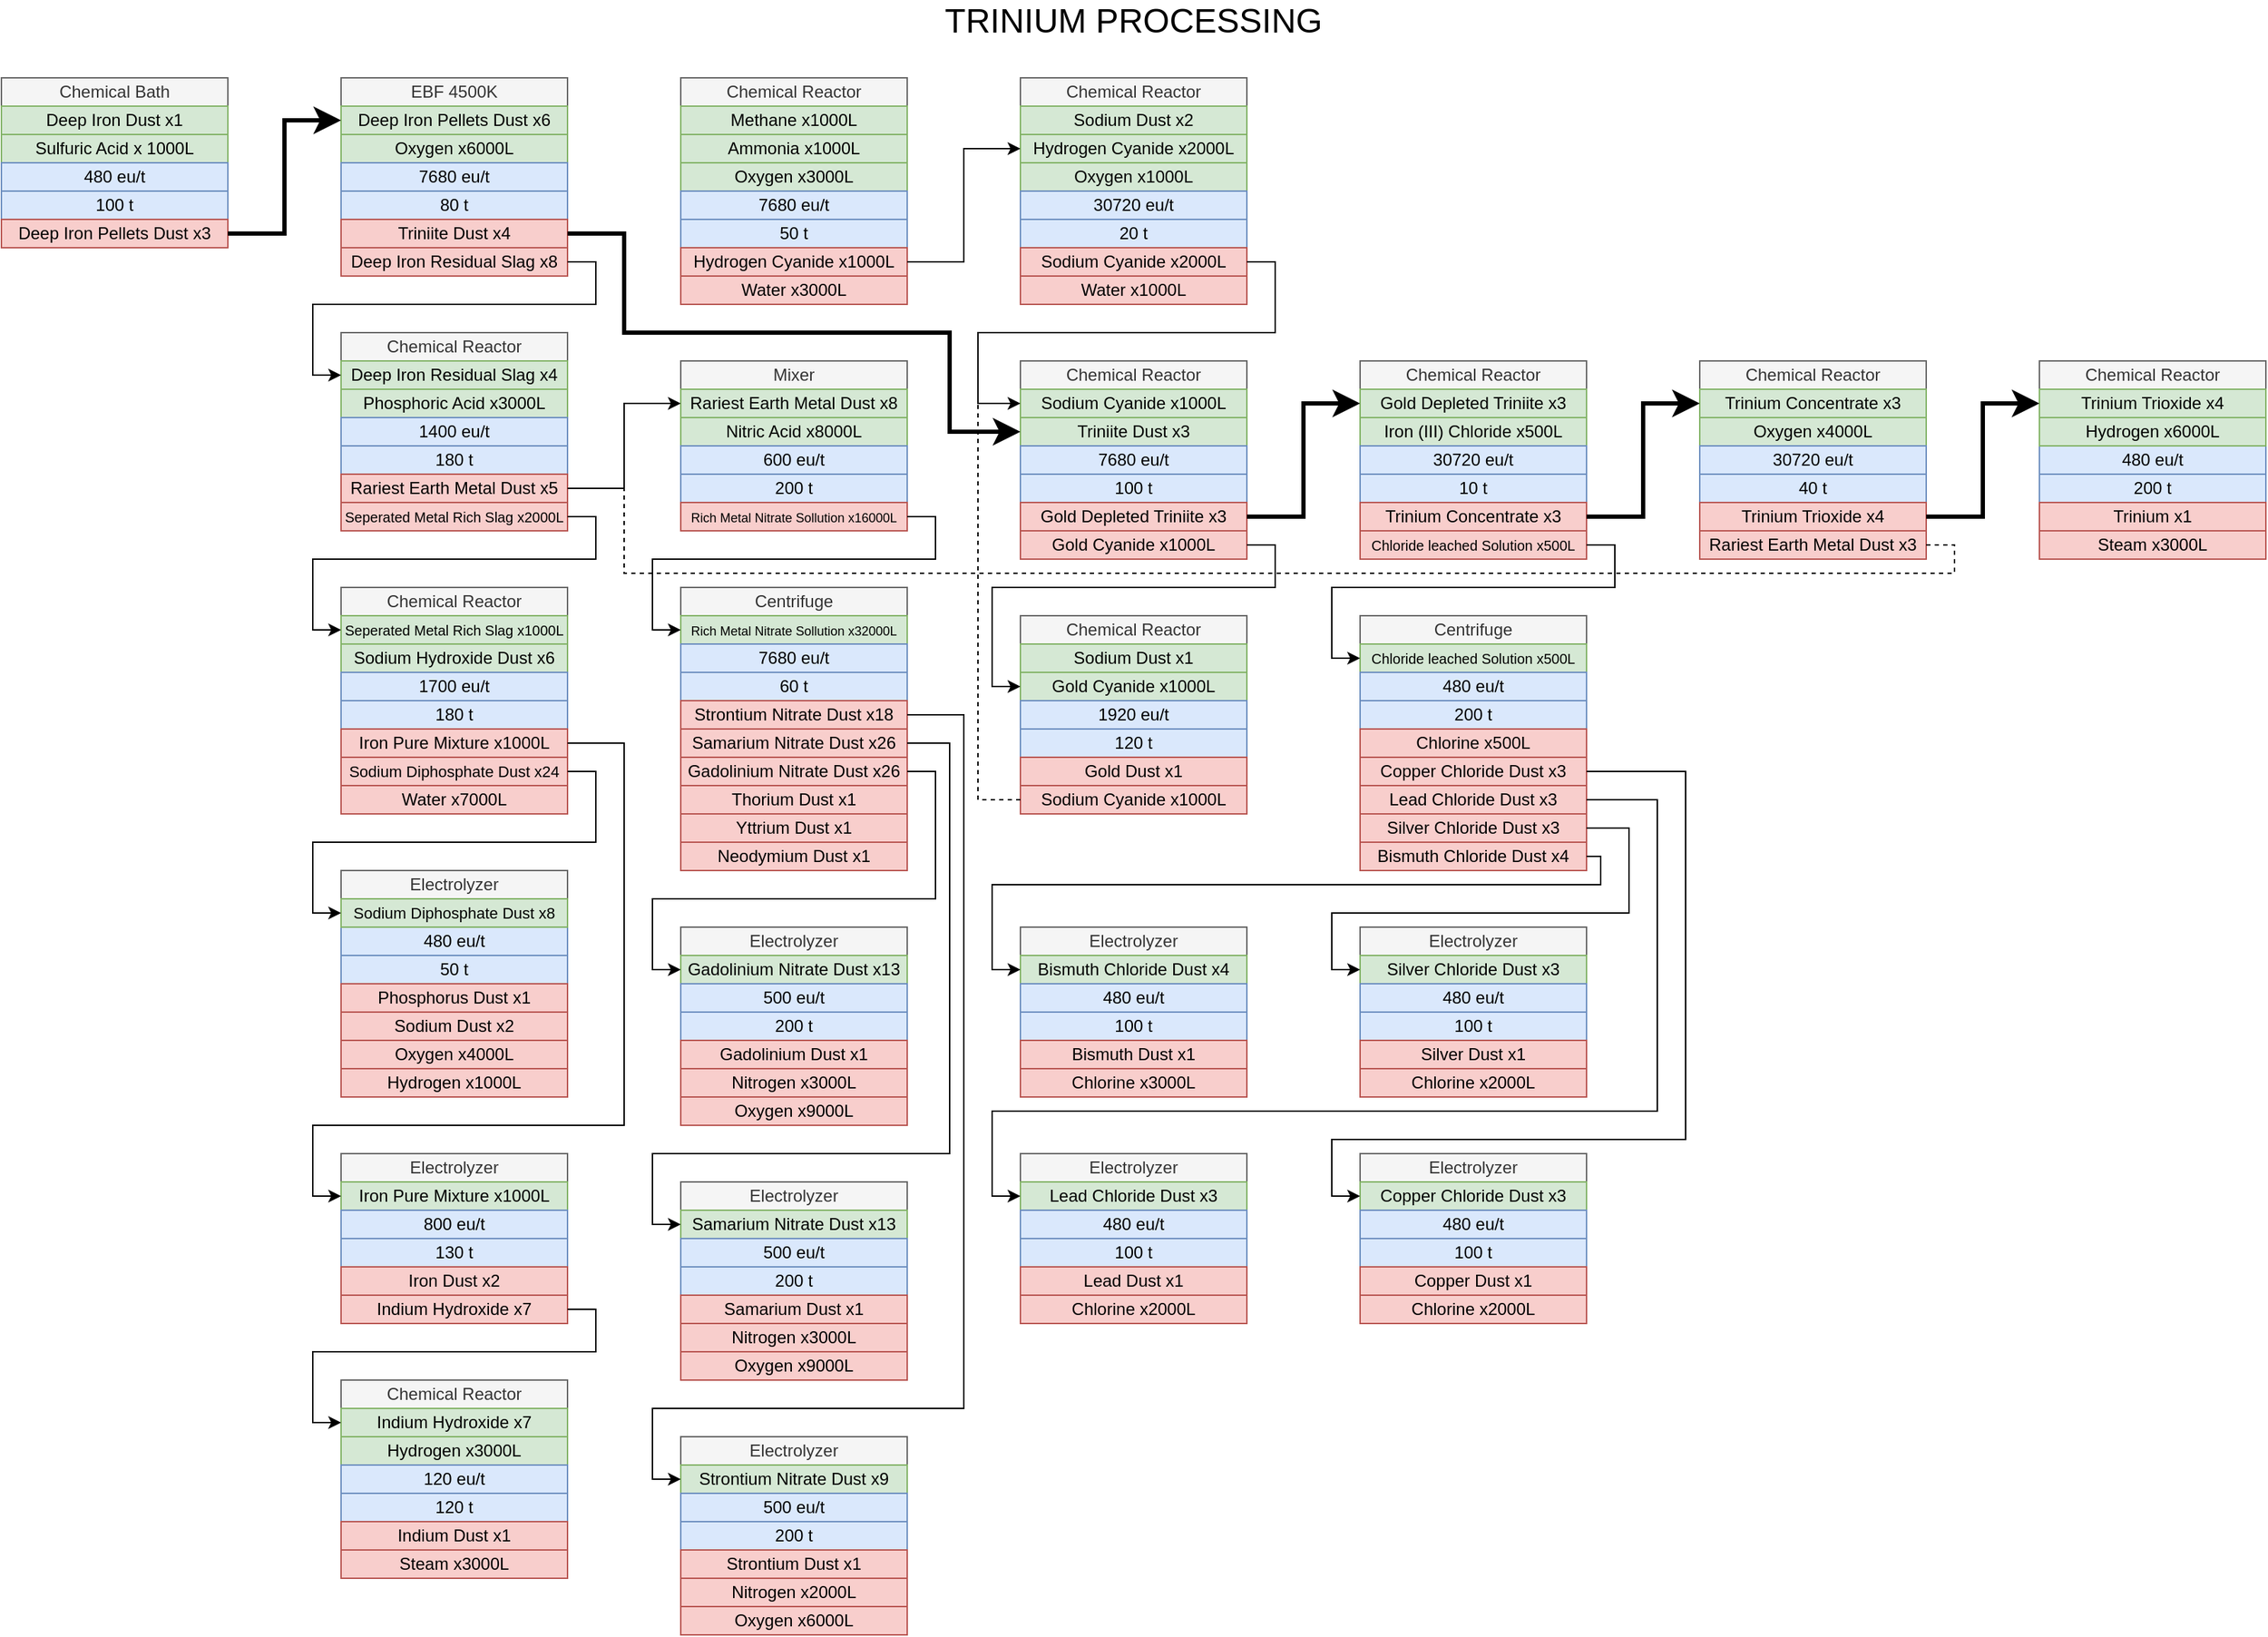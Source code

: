 <mxfile version="14.9.5" type="github">
  <diagram id="-HU0tnw_aj-QByQzzZIc" name="Page-1">
    <mxGraphModel dx="1634" dy="838" grid="1" gridSize="10" guides="1" tooltips="1" connect="1" arrows="1" fold="1" page="1" pageScale="1" pageWidth="2336" pageHeight="1654" math="0" shadow="0">
      <root>
        <mxCell id="0" />
        <mxCell id="1" parent="0" />
        <mxCell id="XwEQovFYGwXoTj2P0Iut-1" value="Chemical Bath" style="rounded=0;whiteSpace=wrap;html=1;fillColor=#f5f5f5;strokeColor=#666666;fontColor=#333333;" parent="1" vertex="1">
          <mxGeometry x="40" y="80" width="160" height="20" as="geometry" />
        </mxCell>
        <mxCell id="XwEQovFYGwXoTj2P0Iut-2" value="Deep Iron Dust x1" style="rounded=0;whiteSpace=wrap;html=1;fillColor=#d5e8d4;strokeColor=#82b366;" parent="1" vertex="1">
          <mxGeometry x="40" y="100" width="160" height="20" as="geometry" />
        </mxCell>
        <mxCell id="XwEQovFYGwXoTj2P0Iut-3" value="Sulfuric Acid x 1000L" style="rounded=0;whiteSpace=wrap;html=1;fillColor=#d5e8d4;strokeColor=#82b366;" parent="1" vertex="1">
          <mxGeometry x="40" y="120" width="160" height="20" as="geometry" />
        </mxCell>
        <mxCell id="XwEQovFYGwXoTj2P0Iut-4" value="480 eu/t&lt;span style=&quot;color: rgba(0 , 0 , 0 , 0) ; font-family: monospace ; font-size: 0px&quot;&gt;%3CmxGraphModel%3E%3Croot%3E%3CmxCell%20id%3D%220%22%2F%3E%3CmxCell%20id%3D%221%22%20parent%3D%220%22%2F%3E%3CmxCell%20id%3D%222%22%20value%3D%22Mixer%22%20style%3D%22rounded%3D0%3BwhiteSpace%3Dwrap%3Bhtml%3D1%3BfillColor%3D%23f5f5f5%3BstrokeColor%3D%23666666%3BfontColor%3D%23333333%3B%22%20vertex%3D%221%22%20parent%3D%221%22%3E%3CmxGeometry%20x%3D%2280%22%20y%3D%2240%22%20width%3D%22120%22%20height%3D%2240%22%20as%3D%22geometry%22%2F%3E%3C%2FmxCell%3E%3C%2Froot%3E%3C%2FmxGraphModel%3E&lt;/span&gt;" style="rounded=0;whiteSpace=wrap;html=1;fillColor=#dae8fc;strokeColor=#6c8ebf;" parent="1" vertex="1">
          <mxGeometry x="40" y="140" width="160" height="20" as="geometry" />
        </mxCell>
        <mxCell id="XwEQovFYGwXoTj2P0Iut-5" value="100 t&lt;span style=&quot;color: rgba(0 , 0 , 0 , 0) ; font-family: monospace ; font-size: 0px&quot;&gt;%3CmxGraphModel%3E%3Croot%3E%3CmxCell%20id%3D%220%22%2F%3E%3CmxCell%20id%3D%221%22%20parent%3D%220%22%2F%3E%3CmxCell%20id%3D%222%22%20value%3D%22Mixer%22%20style%3D%22rounded%3D0%3BwhiteSpace%3Dwrap%3Bhtml%3D1%3BfillColor%3D%23f5f5f5%3BstrokeColor%3D%23666666%3BfontColor%3D%23333333%3B%22%20vertex%3D%221%22%20parent%3D%221%22%3E%3CmxGeometry%20x%3D%2280%22%20y%3D%2240%22%20width%3D%22120%22%20height%3D%2240%22%20as%3D%22geometry%22%2F%3E%3C%2FmxCell%3E%3C%2Froot%3E%3C%2FmxGraphModel%3E&lt;/span&gt;" style="rounded=0;whiteSpace=wrap;html=1;fillColor=#dae8fc;strokeColor=#6c8ebf;" parent="1" vertex="1">
          <mxGeometry x="40" y="160" width="160" height="20" as="geometry" />
        </mxCell>
        <mxCell id="XwEQovFYGwXoTj2P0Iut-6" value="&lt;font style=&quot;font-size: 12px&quot;&gt;Deep Iron Pellets Dust x3&lt;/font&gt;" style="rounded=0;whiteSpace=wrap;html=1;fillColor=#f8cecc;strokeColor=#b85450;" parent="1" vertex="1">
          <mxGeometry x="40" y="180" width="160" height="20" as="geometry" />
        </mxCell>
        <mxCell id="XwEQovFYGwXoTj2P0Iut-7" value="EBF 4500K" style="rounded=0;whiteSpace=wrap;html=1;fillColor=#f5f5f5;strokeColor=#666666;fontColor=#333333;" parent="1" vertex="1">
          <mxGeometry x="280" y="80" width="160" height="20" as="geometry" />
        </mxCell>
        <mxCell id="XwEQovFYGwXoTj2P0Iut-8" value="&lt;font style=&quot;font-size: 12px&quot;&gt;Deep Iron Pellets Dust x6&lt;/font&gt;" style="rounded=0;whiteSpace=wrap;html=1;fillColor=#d5e8d4;strokeColor=#82b366;" parent="1" vertex="1">
          <mxGeometry x="280" y="100" width="160" height="20" as="geometry" />
        </mxCell>
        <mxCell id="XwEQovFYGwXoTj2P0Iut-9" value="&lt;font style=&quot;font-size: 12px&quot;&gt;Oxygen x6000L&lt;/font&gt;" style="rounded=0;whiteSpace=wrap;html=1;fillColor=#d5e8d4;strokeColor=#82b366;" parent="1" vertex="1">
          <mxGeometry x="280" y="120" width="160" height="20" as="geometry" />
        </mxCell>
        <mxCell id="XwEQovFYGwXoTj2P0Iut-10" value="7680 eu/t&lt;span style=&quot;color: rgba(0 , 0 , 0 , 0) ; font-family: monospace ; font-size: 0px&quot;&gt;%3CmxGraphModel%3E%3Croot%3E%3CmxCell%20id%3D%220%22%2F%3E%3CmxCell%20id%3D%221%22%20parent%3D%220%22%2F%3E%3CmxCell%20id%3D%222%22%20value%3D%22Mixer%22%20style%3D%22rounded%3D0%3BwhiteSpace%3Dwrap%3Bhtml%3D1%3BfillColor%3D%23f5f5f5%3BstrokeColor%3D%23666666%3BfontColor%3D%23333333%3B%22%20vertex%3D%221%22%20parent%3D%221%22%3E%3CmxGeometry%20x%3D%2280%22%20y%3D%2240%22%20width%3D%22120%22%20height%3D%2240%22%20as%3D%22geometry%22%2F%3E%3C%2FmxCell%3E%3C%2Froot%3E%3C%2FmxGraphModel%3E&lt;/span&gt;" style="rounded=0;whiteSpace=wrap;html=1;fillColor=#dae8fc;strokeColor=#6c8ebf;" parent="1" vertex="1">
          <mxGeometry x="280" y="140" width="160" height="20" as="geometry" />
        </mxCell>
        <mxCell id="XwEQovFYGwXoTj2P0Iut-11" value="80 t&lt;span style=&quot;color: rgba(0 , 0 , 0 , 0) ; font-family: monospace ; font-size: 0px&quot;&gt;%3CmxGraphModel%3E%3Croot%3E%3CmxCell%20id%3D%220%22%2F%3E%3CmxCell%20id%3D%221%22%20parent%3D%220%22%2F%3E%3CmxCell%20id%3D%222%22%20value%3D%22Mixer%22%20style%3D%22rounded%3D0%3BwhiteSpace%3Dwrap%3Bhtml%3D1%3BfillColor%3D%23f5f5f5%3BstrokeColor%3D%23666666%3BfontColor%3D%23333333%3B%22%20vertex%3D%221%22%20parent%3D%221%22%3E%3CmxGeometry%20x%3D%2280%22%20y%3D%2240%22%20width%3D%22120%22%20height%3D%2240%22%20as%3D%22geometry%22%2F%3E%3C%2FmxCell%3E%3C%2Froot%3E%3C%2FmxGraphModel%3E&lt;/span&gt;" style="rounded=0;whiteSpace=wrap;html=1;fillColor=#dae8fc;strokeColor=#6c8ebf;" parent="1" vertex="1">
          <mxGeometry x="280" y="160" width="160" height="20" as="geometry" />
        </mxCell>
        <mxCell id="XwEQovFYGwXoTj2P0Iut-12" value="&lt;font style=&quot;font-size: 12px&quot;&gt;Triniite Dust x4&lt;/font&gt;" style="rounded=0;whiteSpace=wrap;html=1;fillColor=#f8cecc;strokeColor=#b85450;" parent="1" vertex="1">
          <mxGeometry x="280" y="180" width="160" height="20" as="geometry" />
        </mxCell>
        <mxCell id="XwEQovFYGwXoTj2P0Iut-13" value="&lt;font style=&quot;font-size: 12px&quot;&gt;Deep Iron Residual Slag x8&lt;/font&gt;" style="rounded=0;whiteSpace=wrap;html=1;fillColor=#f8cecc;strokeColor=#b85450;" parent="1" vertex="1">
          <mxGeometry x="280" y="200" width="160" height="20" as="geometry" />
        </mxCell>
        <mxCell id="XwEQovFYGwXoTj2P0Iut-15" value="" style="endArrow=classic;html=1;exitX=1;exitY=0.5;exitDx=0;exitDy=0;entryX=0;entryY=0.5;entryDx=0;entryDy=0;rounded=0;endSize=10;startSize=10;jumpSize=6;strokeWidth=3;" parent="1" source="XwEQovFYGwXoTj2P0Iut-6" target="XwEQovFYGwXoTj2P0Iut-8" edge="1">
          <mxGeometry width="50" height="50" relative="1" as="geometry">
            <mxPoint x="320" y="210" as="sourcePoint" />
            <mxPoint x="370" y="160" as="targetPoint" />
            <Array as="points">
              <mxPoint x="240" y="190" />
              <mxPoint x="240" y="110" />
            </Array>
          </mxGeometry>
        </mxCell>
        <mxCell id="XwEQovFYGwXoTj2P0Iut-32" value="Electrolyzer" style="rounded=0;whiteSpace=wrap;html=1;fillColor=#f5f5f5;strokeColor=#666666;fontColor=#333333;" parent="1" vertex="1">
          <mxGeometry x="280" y="640" width="160" height="20" as="geometry" />
        </mxCell>
        <mxCell id="XwEQovFYGwXoTj2P0Iut-34" value="480 eu/t&lt;span style=&quot;color: rgba(0 , 0 , 0 , 0) ; font-family: monospace ; font-size: 0px&quot;&gt;%3CmxGraphModel%3E%3Croot%3E%3CmxCell%20id%3D%220%22%2F%3E%3CmxCell%20id%3D%221%22%20parent%3D%220%22%2F%3E%3CmxCell%20id%3D%222%22%20value%3D%22Mixer%22%20style%3D%22rounded%3D0%3BwhiteSpace%3Dwrap%3Bhtml%3D1%3BfillColor%3D%23f5f5f5%3BstrokeColor%3D%23666666%3BfontColor%3D%23333333%3B%22%20vertex%3D%221%22%20parent%3D%221%22%3E%3CmxGeometry%20x%3D%2280%22%20y%3D%2240%22%20width%3D%22120%22%20height%3D%2240%22%20as%3D%22geometry%22%2F%3E%3C%2FmxCell%3E%3C%2Froot%3E%3C%2FmxGraphModel%3E&lt;/span&gt;" style="rounded=0;whiteSpace=wrap;html=1;fillColor=#dae8fc;strokeColor=#6c8ebf;" parent="1" vertex="1">
          <mxGeometry x="280" y="680" width="160" height="20" as="geometry" />
        </mxCell>
        <mxCell id="XwEQovFYGwXoTj2P0Iut-35" value="50 t&lt;span style=&quot;color: rgba(0 , 0 , 0 , 0) ; font-family: monospace ; font-size: 0px&quot;&gt;%3CmxGraphModel%3E%3Croot%3E%3CmxCell%20id%3D%220%22%2F%3E%3CmxCell%20id%3D%221%22%20parent%3D%220%22%2F%3E%3CmxCell%20id%3D%222%22%20value%3D%22Mixer%22%20style%3D%22rounded%3D0%3BwhiteSpace%3Dwrap%3Bhtml%3D1%3BfillColor%3D%23f5f5f5%3BstrokeColor%3D%23666666%3BfontColor%3D%23333333%3B%22%20vertex%3D%221%22%20parent%3D%221%22%3E%3CmxGeometry%20x%3D%2280%22%20y%3D%2240%22%20width%3D%22120%22%20height%3D%2240%22%20as%3D%22geometry%22%2F%3E%3C%2FmxCell%3E%3C%2Froot%3E%3C%2FmxGraphModel%3E&lt;/span&gt;" style="rounded=0;whiteSpace=wrap;html=1;fillColor=#dae8fc;strokeColor=#6c8ebf;" parent="1" vertex="1">
          <mxGeometry x="280" y="700" width="160" height="20" as="geometry" />
        </mxCell>
        <mxCell id="XwEQovFYGwXoTj2P0Iut-37" value="&lt;font style=&quot;font-size: 12px&quot;&gt;Sodium Dust x2&lt;/font&gt;" style="rounded=0;whiteSpace=wrap;html=1;fillColor=#f8cecc;strokeColor=#b85450;" parent="1" vertex="1">
          <mxGeometry x="280" y="740" width="160" height="20" as="geometry" />
        </mxCell>
        <mxCell id="XwEQovFYGwXoTj2P0Iut-38" value="&lt;font style=&quot;font-size: 12px&quot;&gt;Phosphorus Dust x1&lt;/font&gt;" style="rounded=0;whiteSpace=wrap;html=1;fillColor=#f8cecc;strokeColor=#b85450;" parent="1" vertex="1">
          <mxGeometry x="280" y="720" width="160" height="20" as="geometry" />
        </mxCell>
        <mxCell id="XwEQovFYGwXoTj2P0Iut-40" value="Electrolyzer" style="rounded=0;whiteSpace=wrap;html=1;fillColor=#f5f5f5;strokeColor=#666666;fontColor=#333333;" parent="1" vertex="1">
          <mxGeometry x="280" y="840" width="160" height="20" as="geometry" />
        </mxCell>
        <mxCell id="XwEQovFYGwXoTj2P0Iut-41" value="&lt;font style=&quot;font-size: 12px&quot;&gt;Iron Pure Mixture x1000L&lt;/font&gt;" style="rounded=0;whiteSpace=wrap;html=1;fillColor=#d5e8d4;strokeColor=#82b366;" parent="1" vertex="1">
          <mxGeometry x="280" y="860" width="160" height="20" as="geometry" />
        </mxCell>
        <mxCell id="XwEQovFYGwXoTj2P0Iut-42" value="800 eu/t&lt;span style=&quot;color: rgba(0 , 0 , 0 , 0) ; font-family: monospace ; font-size: 0px&quot;&gt;%3CmxGraphModel%3E%3Croot%3E%3CmxCell%20id%3D%220%22%2F%3E%3CmxCell%20id%3D%221%22%20parent%3D%220%22%2F%3E%3CmxCell%20id%3D%222%22%20value%3D%22Mixer%22%20style%3D%22rounded%3D0%3BwhiteSpace%3Dwrap%3Bhtml%3D1%3BfillColor%3D%23f5f5f5%3BstrokeColor%3D%23666666%3BfontColor%3D%23333333%3B%22%20vertex%3D%221%22%20parent%3D%221%22%3E%3CmxGeometry%20x%3D%2280%22%20y%3D%2240%22%20width%3D%22120%22%20height%3D%2240%22%20as%3D%22geometry%22%2F%3E%3C%2FmxCell%3E%3C%2Froot%3E%3C%2FmxGraphModel%3E&lt;/span&gt;" style="rounded=0;whiteSpace=wrap;html=1;fillColor=#dae8fc;strokeColor=#6c8ebf;" parent="1" vertex="1">
          <mxGeometry x="280" y="880" width="160" height="20" as="geometry" />
        </mxCell>
        <mxCell id="XwEQovFYGwXoTj2P0Iut-43" value="130 t&lt;span style=&quot;color: rgba(0 , 0 , 0 , 0) ; font-family: monospace ; font-size: 0px&quot;&gt;%3CmxGraphModel%3E%3Croot%3E%3CmxCell%20id%3D%220%22%2F%3E%3CmxCell%20id%3D%221%22%20parent%3D%220%22%2F%3E%3CmxCell%20id%3D%222%22%20value%3D%22Mixer%22%20style%3D%22rounded%3D0%3BwhiteSpace%3Dwrap%3Bhtml%3D1%3BfillColor%3D%23f5f5f5%3BstrokeColor%3D%23666666%3BfontColor%3D%23333333%3B%22%20vertex%3D%221%22%20parent%3D%221%22%3E%3CmxGeometry%20x%3D%2280%22%20y%3D%2240%22%20width%3D%22120%22%20height%3D%2240%22%20as%3D%22geometry%22%2F%3E%3C%2FmxCell%3E%3C%2Froot%3E%3C%2FmxGraphModel%3E&lt;/span&gt;" style="rounded=0;whiteSpace=wrap;html=1;fillColor=#dae8fc;strokeColor=#6c8ebf;" parent="1" vertex="1">
          <mxGeometry x="280" y="900" width="160" height="20" as="geometry" />
        </mxCell>
        <mxCell id="XwEQovFYGwXoTj2P0Iut-44" value="&lt;font style=&quot;font-size: 12px&quot;&gt;Indium Hydroxide x7&lt;/font&gt;" style="rounded=0;whiteSpace=wrap;html=1;fillColor=#f8cecc;strokeColor=#b85450;" parent="1" vertex="1">
          <mxGeometry x="280" y="940" width="160" height="20" as="geometry" />
        </mxCell>
        <mxCell id="XwEQovFYGwXoTj2P0Iut-45" value="&lt;font style=&quot;font-size: 12px&quot;&gt;Iron Dust x2&lt;/font&gt;" style="rounded=0;whiteSpace=wrap;html=1;fillColor=#f8cecc;strokeColor=#b85450;" parent="1" vertex="1">
          <mxGeometry x="280" y="920" width="160" height="20" as="geometry" />
        </mxCell>
        <mxCell id="XwEQovFYGwXoTj2P0Iut-47" value="Chemical Reactor" style="rounded=0;whiteSpace=wrap;html=1;fillColor=#f5f5f5;strokeColor=#666666;fontColor=#333333;" parent="1" vertex="1">
          <mxGeometry x="280" y="1000" width="160" height="20" as="geometry" />
        </mxCell>
        <mxCell id="XwEQovFYGwXoTj2P0Iut-48" value="&lt;font style=&quot;font-size: 12px&quot;&gt;Indium Hydroxide x7&lt;/font&gt;" style="rounded=0;whiteSpace=wrap;html=1;fillColor=#d5e8d4;strokeColor=#82b366;" parent="1" vertex="1">
          <mxGeometry x="280" y="1020" width="160" height="20" as="geometry" />
        </mxCell>
        <mxCell id="XwEQovFYGwXoTj2P0Iut-49" value="&lt;font style=&quot;font-size: 12px&quot;&gt;Hydrogen x3000L&lt;/font&gt;" style="rounded=0;whiteSpace=wrap;html=1;fillColor=#d5e8d4;strokeColor=#82b366;" parent="1" vertex="1">
          <mxGeometry x="280" y="1040" width="160" height="20" as="geometry" />
        </mxCell>
        <mxCell id="XwEQovFYGwXoTj2P0Iut-50" value="120 eu/t&lt;span style=&quot;color: rgba(0 , 0 , 0 , 0) ; font-family: monospace ; font-size: 0px&quot;&gt;%3CmxGraphModel%3E%3Croot%3E%3CmxCell%20id%3D%220%22%2F%3E%3CmxCell%20id%3D%221%22%20parent%3D%220%22%2F%3E%3CmxCell%20id%3D%222%22%20value%3D%22Mixer%22%20style%3D%22rounded%3D0%3BwhiteSpace%3Dwrap%3Bhtml%3D1%3BfillColor%3D%23f5f5f5%3BstrokeColor%3D%23666666%3BfontColor%3D%23333333%3B%22%20vertex%3D%221%22%20parent%3D%221%22%3E%3CmxGeometry%20x%3D%2280%22%20y%3D%2240%22%20width%3D%22120%22%20height%3D%2240%22%20as%3D%22geometry%22%2F%3E%3C%2FmxCell%3E%3C%2Froot%3E%3C%2FmxGraphModel%3E&lt;/span&gt;" style="rounded=0;whiteSpace=wrap;html=1;fillColor=#dae8fc;strokeColor=#6c8ebf;" parent="1" vertex="1">
          <mxGeometry x="280" y="1060" width="160" height="20" as="geometry" />
        </mxCell>
        <mxCell id="XwEQovFYGwXoTj2P0Iut-51" value="120 t&lt;span style=&quot;color: rgba(0 , 0 , 0 , 0) ; font-family: monospace ; font-size: 0px&quot;&gt;%3CmxGraphModel%3E%3Croot%3E%3CmxCell%20id%3D%220%22%2F%3E%3CmxCell%20id%3D%221%22%20parent%3D%220%22%2F%3E%3CmxCell%20id%3D%222%22%20value%3D%22Mixer%22%20style%3D%22rounded%3D0%3BwhiteSpace%3Dwrap%3Bhtml%3D1%3BfillColor%3D%23f5f5f5%3BstrokeColor%3D%23666666%3BfontColor%3D%23333333%3B%22%20vertex%3D%221%22%20parent%3D%221%22%3E%3CmxGeometry%20x%3D%2280%22%20y%3D%2240%22%20width%3D%22120%22%20height%3D%2240%22%20as%3D%22geometry%22%2F%3E%3C%2FmxCell%3E%3C%2Froot%3E%3C%2FmxGraphModel%3E&lt;/span&gt;" style="rounded=0;whiteSpace=wrap;html=1;fillColor=#dae8fc;strokeColor=#6c8ebf;" parent="1" vertex="1">
          <mxGeometry x="280" y="1080" width="160" height="20" as="geometry" />
        </mxCell>
        <mxCell id="XwEQovFYGwXoTj2P0Iut-52" value="&lt;font style=&quot;font-size: 12px&quot;&gt;Steam x3000L&lt;/font&gt;" style="rounded=0;whiteSpace=wrap;html=1;fillColor=#f8cecc;strokeColor=#b85450;" parent="1" vertex="1">
          <mxGeometry x="280" y="1120" width="160" height="20" as="geometry" />
        </mxCell>
        <mxCell id="XwEQovFYGwXoTj2P0Iut-53" value="&lt;font style=&quot;font-size: 12px&quot;&gt;Indium Dust x1&lt;/font&gt;" style="rounded=0;whiteSpace=wrap;html=1;fillColor=#f8cecc;strokeColor=#b85450;" parent="1" vertex="1">
          <mxGeometry x="280" y="1100" width="160" height="20" as="geometry" />
        </mxCell>
        <mxCell id="XwEQovFYGwXoTj2P0Iut-54" value="" style="endArrow=classic;html=1;exitX=1;exitY=0.5;exitDx=0;exitDy=0;rounded=0;entryX=0;entryY=0.5;entryDx=0;entryDy=0;" parent="1" source="XwEQovFYGwXoTj2P0Iut-44" target="XwEQovFYGwXoTj2P0Iut-48" edge="1">
          <mxGeometry width="50" height="50" relative="1" as="geometry">
            <mxPoint x="560" y="990" as="sourcePoint" />
            <mxPoint x="610" y="940" as="targetPoint" />
            <Array as="points">
              <mxPoint x="460" y="950" />
              <mxPoint x="460" y="980" />
              <mxPoint x="260" y="980" />
              <mxPoint x="260" y="1030" />
            </Array>
          </mxGeometry>
        </mxCell>
        <mxCell id="XwEQovFYGwXoTj2P0Iut-62" value="Chemical Reactor" style="rounded=0;whiteSpace=wrap;html=1;fillColor=#f5f5f5;strokeColor=#666666;fontColor=#333333;" parent="1" vertex="1">
          <mxGeometry x="280" y="260" width="160" height="20" as="geometry" />
        </mxCell>
        <mxCell id="XwEQovFYGwXoTj2P0Iut-63" value="&lt;font style=&quot;font-size: 12px&quot;&gt;Deep Iron Residual Slag x4&lt;/font&gt;" style="rounded=0;whiteSpace=wrap;html=1;fillColor=#d5e8d4;strokeColor=#82b366;" parent="1" vertex="1">
          <mxGeometry x="280" y="280" width="160" height="20" as="geometry" />
        </mxCell>
        <mxCell id="XwEQovFYGwXoTj2P0Iut-64" value="&lt;font style=&quot;font-size: 12px&quot;&gt;Phosphoric Acid x3000L&lt;/font&gt;" style="rounded=0;whiteSpace=wrap;html=1;fillColor=#d5e8d4;strokeColor=#82b366;" parent="1" vertex="1">
          <mxGeometry x="280" y="300" width="160" height="20" as="geometry" />
        </mxCell>
        <mxCell id="XwEQovFYGwXoTj2P0Iut-65" value="1400 eu/t&lt;span style=&quot;color: rgba(0 , 0 , 0 , 0) ; font-family: monospace ; font-size: 0px&quot;&gt;%3CmxGraphModel%3E%3Croot%3E%3CmxCell%20id%3D%220%22%2F%3E%3CmxCell%20id%3D%221%22%20parent%3D%220%22%2F%3E%3CmxCell%20id%3D%222%22%20value%3D%22Mixer%22%20style%3D%22rounded%3D0%3BwhiteSpace%3Dwrap%3Bhtml%3D1%3BfillColor%3D%23f5f5f5%3BstrokeColor%3D%23666666%3BfontColor%3D%23333333%3B%22%20vertex%3D%221%22%20parent%3D%221%22%3E%3CmxGeometry%20x%3D%2280%22%20y%3D%2240%22%20width%3D%22120%22%20height%3D%2240%22%20as%3D%22geometry%22%2F%3E%3C%2FmxCell%3E%3C%2Froot%3E%3C%2FmxGraphModel%3E&lt;/span&gt;" style="rounded=0;whiteSpace=wrap;html=1;fillColor=#dae8fc;strokeColor=#6c8ebf;" parent="1" vertex="1">
          <mxGeometry x="280" y="320" width="160" height="20" as="geometry" />
        </mxCell>
        <mxCell id="XwEQovFYGwXoTj2P0Iut-66" value="180 t&lt;span style=&quot;color: rgba(0 , 0 , 0 , 0) ; font-family: monospace ; font-size: 0px&quot;&gt;%3CmxGraphModel%3E%3Croot%3E%3CmxCell%20id%3D%220%22%2F%3E%3CmxCell%20id%3D%221%22%20parent%3D%220%22%2F%3E%3CmxCell%20id%3D%222%22%20value%3D%22Mixer%22%20style%3D%22rounded%3D0%3BwhiteSpace%3Dwrap%3Bhtml%3D1%3BfillColor%3D%23f5f5f5%3BstrokeColor%3D%23666666%3BfontColor%3D%23333333%3B%22%20vertex%3D%221%22%20parent%3D%221%22%3E%3CmxGeometry%20x%3D%2280%22%20y%3D%2240%22%20width%3D%22120%22%20height%3D%2240%22%20as%3D%22geometry%22%2F%3E%3C%2FmxCell%3E%3C%2Froot%3E%3C%2FmxGraphModel%3E&lt;/span&gt;" style="rounded=0;whiteSpace=wrap;html=1;fillColor=#dae8fc;strokeColor=#6c8ebf;" parent="1" vertex="1">
          <mxGeometry x="280" y="340" width="160" height="20" as="geometry" />
        </mxCell>
        <mxCell id="XwEQovFYGwXoTj2P0Iut-67" value="&lt;font style=&quot;font-size: 10px&quot;&gt;Seperated Metal Rich Slag x2000L&lt;/font&gt;" style="rounded=0;whiteSpace=wrap;html=1;fillColor=#f8cecc;strokeColor=#b85450;" parent="1" vertex="1">
          <mxGeometry x="280" y="380" width="160" height="20" as="geometry" />
        </mxCell>
        <mxCell id="XwEQovFYGwXoTj2P0Iut-68" value="&lt;font style=&quot;font-size: 12px&quot;&gt;Rariest Earth Metal Dust x5&lt;/font&gt;" style="rounded=0;whiteSpace=wrap;html=1;fillColor=#f8cecc;strokeColor=#b85450;" parent="1" vertex="1">
          <mxGeometry x="280" y="360" width="160" height="20" as="geometry" />
        </mxCell>
        <mxCell id="XwEQovFYGwXoTj2P0Iut-69" value="" style="endArrow=classic;html=1;exitX=1;exitY=0.5;exitDx=0;exitDy=0;rounded=0;entryX=0;entryY=0.5;entryDx=0;entryDy=0;" parent="1" source="XwEQovFYGwXoTj2P0Iut-13" target="XwEQovFYGwXoTj2P0Iut-63" edge="1">
          <mxGeometry width="50" height="50" relative="1" as="geometry">
            <mxPoint x="370" y="310" as="sourcePoint" />
            <mxPoint x="420" y="260" as="targetPoint" />
            <Array as="points">
              <mxPoint x="460" y="210" />
              <mxPoint x="460" y="240" />
              <mxPoint x="260" y="240" />
              <mxPoint x="260" y="290" />
            </Array>
          </mxGeometry>
        </mxCell>
        <mxCell id="XwEQovFYGwXoTj2P0Iut-70" value="Chemical Reactor" style="rounded=0;whiteSpace=wrap;html=1;fillColor=#f5f5f5;strokeColor=#666666;fontColor=#333333;" parent="1" vertex="1">
          <mxGeometry x="280" y="440" width="160" height="20" as="geometry" />
        </mxCell>
        <mxCell id="XwEQovFYGwXoTj2P0Iut-71" value="&lt;font style=&quot;font-size: 10px&quot;&gt;Seperated Metal Rich Slag x1000L&lt;/font&gt;" style="rounded=0;whiteSpace=wrap;html=1;fillColor=#d5e8d4;strokeColor=#82b366;" parent="1" vertex="1">
          <mxGeometry x="280" y="460" width="160" height="20" as="geometry" />
        </mxCell>
        <mxCell id="XwEQovFYGwXoTj2P0Iut-72" value="&lt;font style=&quot;font-size: 12px&quot;&gt;Sodium Hydroxide Dust x6&lt;/font&gt;" style="rounded=0;whiteSpace=wrap;html=1;fillColor=#d5e8d4;strokeColor=#82b366;" parent="1" vertex="1">
          <mxGeometry x="280" y="480" width="160" height="20" as="geometry" />
        </mxCell>
        <mxCell id="XwEQovFYGwXoTj2P0Iut-73" value="1700 eu/t&lt;span style=&quot;color: rgba(0 , 0 , 0 , 0) ; font-family: monospace ; font-size: 0px&quot;&gt;%3CmxGraphModel%3E%3Croot%3E%3CmxCell%20id%3D%220%22%2F%3E%3CmxCell%20id%3D%221%22%20parent%3D%220%22%2F%3E%3CmxCell%20id%3D%222%22%20value%3D%22Mixer%22%20style%3D%22rounded%3D0%3BwhiteSpace%3Dwrap%3Bhtml%3D1%3BfillColor%3D%23f5f5f5%3BstrokeColor%3D%23666666%3BfontColor%3D%23333333%3B%22%20vertex%3D%221%22%20parent%3D%221%22%3E%3CmxGeometry%20x%3D%2280%22%20y%3D%2240%22%20width%3D%22120%22%20height%3D%2240%22%20as%3D%22geometry%22%2F%3E%3C%2FmxCell%3E%3C%2Froot%3E%3C%2FmxGraphModel%3E&lt;/span&gt;" style="rounded=0;whiteSpace=wrap;html=1;fillColor=#dae8fc;strokeColor=#6c8ebf;" parent="1" vertex="1">
          <mxGeometry x="280" y="500" width="160" height="20" as="geometry" />
        </mxCell>
        <mxCell id="XwEQovFYGwXoTj2P0Iut-74" value="180 t&lt;span style=&quot;color: rgba(0 , 0 , 0 , 0) ; font-family: monospace ; font-size: 0px&quot;&gt;%3CmxGraphModel%3E%3Croot%3E%3CmxCell%20id%3D%220%22%2F%3E%3CmxCell%20id%3D%221%22%20parent%3D%220%22%2F%3E%3CmxCell%20id%3D%222%22%20value%3D%22Mixer%22%20style%3D%22rounded%3D0%3BwhiteSpace%3Dwrap%3Bhtml%3D1%3BfillColor%3D%23f5f5f5%3BstrokeColor%3D%23666666%3BfontColor%3D%23333333%3B%22%20vertex%3D%221%22%20parent%3D%221%22%3E%3CmxGeometry%20x%3D%2280%22%20y%3D%2240%22%20width%3D%22120%22%20height%3D%2240%22%20as%3D%22geometry%22%2F%3E%3C%2FmxCell%3E%3C%2Froot%3E%3C%2FmxGraphModel%3E&lt;/span&gt;" style="rounded=0;whiteSpace=wrap;html=1;fillColor=#dae8fc;strokeColor=#6c8ebf;" parent="1" vertex="1">
          <mxGeometry x="280" y="520" width="160" height="20" as="geometry" />
        </mxCell>
        <mxCell id="XwEQovFYGwXoTj2P0Iut-75" value="&lt;font style=&quot;font-size: 11px&quot;&gt;Sodium Diphosphate Dust x24&lt;/font&gt;" style="rounded=0;whiteSpace=wrap;html=1;fillColor=#f8cecc;strokeColor=#b85450;" parent="1" vertex="1">
          <mxGeometry x="280" y="560" width="160" height="20" as="geometry" />
        </mxCell>
        <mxCell id="XwEQovFYGwXoTj2P0Iut-76" value="&lt;font style=&quot;font-size: 12px&quot;&gt;Iron Pure Mixture x1000L&lt;/font&gt;" style="rounded=0;whiteSpace=wrap;html=1;fillColor=#f8cecc;strokeColor=#b85450;" parent="1" vertex="1">
          <mxGeometry x="280" y="540" width="160" height="20" as="geometry" />
        </mxCell>
        <mxCell id="XwEQovFYGwXoTj2P0Iut-77" value="&lt;font style=&quot;font-size: 12px&quot;&gt;Water x7000L&lt;/font&gt;" style="rounded=0;whiteSpace=wrap;html=1;fillColor=#f8cecc;strokeColor=#b85450;" parent="1" vertex="1">
          <mxGeometry x="280" y="580" width="160" height="20" as="geometry" />
        </mxCell>
        <mxCell id="XwEQovFYGwXoTj2P0Iut-78" value="" style="endArrow=classic;html=1;exitX=1;exitY=0.5;exitDx=0;exitDy=0;rounded=0;entryX=0;entryY=0.5;entryDx=0;entryDy=0;" parent="1" source="XwEQovFYGwXoTj2P0Iut-67" target="XwEQovFYGwXoTj2P0Iut-71" edge="1">
          <mxGeometry width="50" height="50" relative="1" as="geometry">
            <mxPoint x="360" y="550" as="sourcePoint" />
            <mxPoint x="410" y="500" as="targetPoint" />
            <Array as="points">
              <mxPoint x="460" y="390" />
              <mxPoint x="460" y="420" />
              <mxPoint x="260" y="420" />
              <mxPoint x="260" y="470" />
            </Array>
          </mxGeometry>
        </mxCell>
        <mxCell id="XwEQovFYGwXoTj2P0Iut-79" value="" style="endArrow=classic;html=1;exitX=1;exitY=0.5;exitDx=0;exitDy=0;rounded=0;entryX=0;entryY=0.5;entryDx=0;entryDy=0;" parent="1" source="XwEQovFYGwXoTj2P0Iut-76" target="XwEQovFYGwXoTj2P0Iut-41" edge="1">
          <mxGeometry width="50" height="50" relative="1" as="geometry">
            <mxPoint x="400" y="700" as="sourcePoint" />
            <mxPoint x="450" y="650" as="targetPoint" />
            <Array as="points">
              <mxPoint x="480" y="550" />
              <mxPoint x="480" y="820" />
              <mxPoint x="260" y="820" />
              <mxPoint x="260" y="870" />
            </Array>
          </mxGeometry>
        </mxCell>
        <mxCell id="XwEQovFYGwXoTj2P0Iut-80" value="&lt;font style=&quot;font-size: 11px&quot;&gt;Sodium Diphosphate Dust x8&lt;/font&gt;" style="rounded=0;whiteSpace=wrap;html=1;fillColor=#d5e8d4;strokeColor=#82b366;" parent="1" vertex="1">
          <mxGeometry x="280" y="660" width="160" height="20" as="geometry" />
        </mxCell>
        <mxCell id="XwEQovFYGwXoTj2P0Iut-81" value="&lt;font style=&quot;font-size: 12px&quot;&gt;Oxygen x4000L&lt;/font&gt;" style="rounded=0;whiteSpace=wrap;html=1;fillColor=#f8cecc;strokeColor=#b85450;" parent="1" vertex="1">
          <mxGeometry x="280" y="760" width="160" height="20" as="geometry" />
        </mxCell>
        <mxCell id="XwEQovFYGwXoTj2P0Iut-82" value="&lt;font style=&quot;font-size: 12px&quot;&gt;Hydrogen x1000L&lt;/font&gt;" style="rounded=0;whiteSpace=wrap;html=1;fillColor=#f8cecc;strokeColor=#b85450;" parent="1" vertex="1">
          <mxGeometry x="280" y="780" width="160" height="20" as="geometry" />
        </mxCell>
        <mxCell id="XwEQovFYGwXoTj2P0Iut-83" value="" style="endArrow=classic;html=1;exitX=1;exitY=0.5;exitDx=0;exitDy=0;rounded=0;entryX=0;entryY=0.5;entryDx=0;entryDy=0;" parent="1" source="XwEQovFYGwXoTj2P0Iut-75" target="XwEQovFYGwXoTj2P0Iut-80" edge="1">
          <mxGeometry width="50" height="50" relative="1" as="geometry">
            <mxPoint x="380" y="700" as="sourcePoint" />
            <mxPoint x="430" y="650" as="targetPoint" />
            <Array as="points">
              <mxPoint x="460" y="570" />
              <mxPoint x="460" y="620" />
              <mxPoint x="260" y="620" />
              <mxPoint x="260" y="670" />
            </Array>
          </mxGeometry>
        </mxCell>
        <mxCell id="XwEQovFYGwXoTj2P0Iut-84" value="Mixer" style="rounded=0;whiteSpace=wrap;html=1;fillColor=#f5f5f5;strokeColor=#666666;fontColor=#333333;" parent="1" vertex="1">
          <mxGeometry x="520" y="280" width="160" height="20" as="geometry" />
        </mxCell>
        <mxCell id="XwEQovFYGwXoTj2P0Iut-85" value="&lt;font style=&quot;font-size: 12px&quot;&gt;Rariest Earth Metal Dust x8&lt;/font&gt;" style="rounded=0;whiteSpace=wrap;html=1;fillColor=#d5e8d4;strokeColor=#82b366;" parent="1" vertex="1">
          <mxGeometry x="520" y="300" width="160" height="20" as="geometry" />
        </mxCell>
        <mxCell id="XwEQovFYGwXoTj2P0Iut-86" value="&lt;font style=&quot;font-size: 12px&quot;&gt;Nitric Acid x8000L&lt;/font&gt;" style="rounded=0;whiteSpace=wrap;html=1;fillColor=#d5e8d4;strokeColor=#82b366;" parent="1" vertex="1">
          <mxGeometry x="520" y="320" width="160" height="20" as="geometry" />
        </mxCell>
        <mxCell id="XwEQovFYGwXoTj2P0Iut-87" value="600 eu/t&lt;span style=&quot;color: rgba(0 , 0 , 0 , 0) ; font-family: monospace ; font-size: 0px&quot;&gt;%3CmxGraphModel%3E%3Croot%3E%3CmxCell%20id%3D%220%22%2F%3E%3CmxCell%20id%3D%221%22%20parent%3D%220%22%2F%3E%3CmxCell%20id%3D%222%22%20value%3D%22Mixer%22%20style%3D%22rounded%3D0%3BwhiteSpace%3Dwrap%3Bhtml%3D1%3BfillColor%3D%23f5f5f5%3BstrokeColor%3D%23666666%3BfontColor%3D%23333333%3B%22%20vertex%3D%221%22%20parent%3D%221%22%3E%3CmxGeometry%20x%3D%2280%22%20y%3D%2240%22%20width%3D%22120%22%20height%3D%2240%22%20as%3D%22geometry%22%2F%3E%3C%2FmxCell%3E%3C%2Froot%3E%3C%2FmxGraphModel%3E&lt;/span&gt;" style="rounded=0;whiteSpace=wrap;html=1;fillColor=#dae8fc;strokeColor=#6c8ebf;" parent="1" vertex="1">
          <mxGeometry x="520" y="340" width="160" height="20" as="geometry" />
        </mxCell>
        <mxCell id="XwEQovFYGwXoTj2P0Iut-88" value="200 t&lt;span style=&quot;color: rgba(0 , 0 , 0 , 0) ; font-family: monospace ; font-size: 0px&quot;&gt;%3CmxGraphModel%3E%3Croot%3E%3CmxCell%20id%3D%220%22%2F%3E%3CmxCell%20id%3D%221%22%20parent%3D%220%22%2F%3E%3CmxCell%20id%3D%222%22%20value%3D%22Mixer%22%20style%3D%22rounded%3D0%3BwhiteSpace%3Dwrap%3Bhtml%3D1%3BfillColor%3D%23f5f5f5%3BstrokeColor%3D%23666666%3BfontColor%3D%23333333%3B%22%20vertex%3D%221%22%20parent%3D%221%22%3E%3CmxGeometry%20x%3D%2280%22%20y%3D%2240%22%20width%3D%22120%22%20height%3D%2240%22%20as%3D%22geometry%22%2F%3E%3C%2FmxCell%3E%3C%2Froot%3E%3C%2FmxGraphModel%3E&lt;/span&gt;" style="rounded=0;whiteSpace=wrap;html=1;fillColor=#dae8fc;strokeColor=#6c8ebf;" parent="1" vertex="1">
          <mxGeometry x="520" y="360" width="160" height="20" as="geometry" />
        </mxCell>
        <mxCell id="XwEQovFYGwXoTj2P0Iut-89" value="&lt;font style=&quot;font-size: 9px&quot;&gt;Rich Metal Nitrate Sollution x16000L&lt;/font&gt;" style="rounded=0;whiteSpace=wrap;html=1;fillColor=#f8cecc;strokeColor=#b85450;" parent="1" vertex="1">
          <mxGeometry x="520" y="380" width="160" height="20" as="geometry" />
        </mxCell>
        <mxCell id="XwEQovFYGwXoTj2P0Iut-90" value="" style="endArrow=classic;html=1;entryX=0;entryY=0.5;entryDx=0;entryDy=0;rounded=0;exitX=1;exitY=0.5;exitDx=0;exitDy=0;" parent="1" source="XwEQovFYGwXoTj2P0Iut-68" target="XwEQovFYGwXoTj2P0Iut-85" edge="1">
          <mxGeometry width="50" height="50" relative="1" as="geometry">
            <mxPoint x="440" y="390" as="sourcePoint" />
            <mxPoint x="660" y="370" as="targetPoint" />
            <Array as="points">
              <mxPoint x="480" y="370" />
              <mxPoint x="480" y="310" />
            </Array>
          </mxGeometry>
        </mxCell>
        <mxCell id="XwEQovFYGwXoTj2P0Iut-92" value="Centrifuge" style="rounded=0;whiteSpace=wrap;html=1;fillColor=#f5f5f5;strokeColor=#666666;fontColor=#333333;" parent="1" vertex="1">
          <mxGeometry x="520" y="440" width="160" height="20" as="geometry" />
        </mxCell>
        <mxCell id="XwEQovFYGwXoTj2P0Iut-93" value="&lt;font style=&quot;font-size: 9px&quot;&gt;Rich Metal Nitrate Sollution x32000L&lt;/font&gt;" style="rounded=0;whiteSpace=wrap;html=1;fillColor=#d5e8d4;strokeColor=#82b366;" parent="1" vertex="1">
          <mxGeometry x="520" y="460" width="160" height="20" as="geometry" />
        </mxCell>
        <mxCell id="XwEQovFYGwXoTj2P0Iut-94" value="7680 eu/t&lt;span style=&quot;color: rgba(0 , 0 , 0 , 0) ; font-family: monospace ; font-size: 0px&quot;&gt;%3CmxGraphModel%3E%3Croot%3E%3CmxCell%20id%3D%220%22%2F%3E%3CmxCell%20id%3D%221%22%20parent%3D%220%22%2F%3E%3CmxCell%20id%3D%222%22%20value%3D%22Mixer%22%20style%3D%22rounded%3D0%3BwhiteSpace%3Dwrap%3Bhtml%3D1%3BfillColor%3D%23f5f5f5%3BstrokeColor%3D%23666666%3BfontColor%3D%23333333%3B%22%20vertex%3D%221%22%20parent%3D%221%22%3E%3CmxGeometry%20x%3D%2280%22%20y%3D%2240%22%20width%3D%22120%22%20height%3D%2240%22%20as%3D%22geometry%22%2F%3E%3C%2FmxCell%3E%3C%2Froot%3E%3C%2FmxGraphModel%3E&lt;/span&gt;" style="rounded=0;whiteSpace=wrap;html=1;fillColor=#dae8fc;strokeColor=#6c8ebf;" parent="1" vertex="1">
          <mxGeometry x="520" y="480" width="160" height="20" as="geometry" />
        </mxCell>
        <mxCell id="XwEQovFYGwXoTj2P0Iut-95" value="60 t&lt;span style=&quot;color: rgba(0 , 0 , 0 , 0) ; font-family: monospace ; font-size: 0px&quot;&gt;%3CmxGraphModel%3E%3Croot%3E%3CmxCell%20id%3D%220%22%2F%3E%3CmxCell%20id%3D%221%22%20parent%3D%220%22%2F%3E%3CmxCell%20id%3D%222%22%20value%3D%22Mixer%22%20style%3D%22rounded%3D0%3BwhiteSpace%3Dwrap%3Bhtml%3D1%3BfillColor%3D%23f5f5f5%3BstrokeColor%3D%23666666%3BfontColor%3D%23333333%3B%22%20vertex%3D%221%22%20parent%3D%221%22%3E%3CmxGeometry%20x%3D%2280%22%20y%3D%2240%22%20width%3D%22120%22%20height%3D%2240%22%20as%3D%22geometry%22%2F%3E%3C%2FmxCell%3E%3C%2Froot%3E%3C%2FmxGraphModel%3E&lt;/span&gt;" style="rounded=0;whiteSpace=wrap;html=1;fillColor=#dae8fc;strokeColor=#6c8ebf;" parent="1" vertex="1">
          <mxGeometry x="520" y="500" width="160" height="20" as="geometry" />
        </mxCell>
        <mxCell id="XwEQovFYGwXoTj2P0Iut-96" value="" style="endArrow=classic;html=1;exitX=1;exitY=0.5;exitDx=0;exitDy=0;entryX=0;entryY=0.5;entryDx=0;entryDy=0;rounded=0;" parent="1" source="XwEQovFYGwXoTj2P0Iut-89" target="XwEQovFYGwXoTj2P0Iut-93" edge="1">
          <mxGeometry width="50" height="50" relative="1" as="geometry">
            <mxPoint x="590" y="500" as="sourcePoint" />
            <mxPoint x="640" y="450" as="targetPoint" />
            <Array as="points">
              <mxPoint x="700" y="390" />
              <mxPoint x="700" y="420" />
              <mxPoint x="500" y="420" />
              <mxPoint x="500" y="470" />
            </Array>
          </mxGeometry>
        </mxCell>
        <mxCell id="XwEQovFYGwXoTj2P0Iut-97" value="&lt;font style=&quot;font-size: 12px&quot;&gt;Strontium Nitrate Dust x18&lt;/font&gt;" style="rounded=0;whiteSpace=wrap;html=1;fillColor=#f8cecc;strokeColor=#b85450;" parent="1" vertex="1">
          <mxGeometry x="520" y="520" width="160" height="20" as="geometry" />
        </mxCell>
        <mxCell id="XwEQovFYGwXoTj2P0Iut-98" value="&lt;font style=&quot;font-size: 12px&quot;&gt;Samarium Nitrate&amp;nbsp;Dust x26&lt;/font&gt;" style="rounded=0;whiteSpace=wrap;html=1;fillColor=#f8cecc;strokeColor=#b85450;" parent="1" vertex="1">
          <mxGeometry x="520" y="540" width="160" height="20" as="geometry" />
        </mxCell>
        <mxCell id="XwEQovFYGwXoTj2P0Iut-99" value="&lt;font style=&quot;font-size: 12px&quot;&gt;Gadolinium Nitrate&amp;nbsp;Dust x26&lt;/font&gt;" style="rounded=0;whiteSpace=wrap;html=1;fillColor=#f8cecc;strokeColor=#b85450;" parent="1" vertex="1">
          <mxGeometry x="520" y="560" width="160" height="20" as="geometry" />
        </mxCell>
        <mxCell id="XwEQovFYGwXoTj2P0Iut-100" value="&lt;font style=&quot;font-size: 12px&quot;&gt;Thorium Dust x1&lt;/font&gt;" style="rounded=0;whiteSpace=wrap;html=1;fillColor=#f8cecc;strokeColor=#b85450;" parent="1" vertex="1">
          <mxGeometry x="520" y="580" width="160" height="20" as="geometry" />
        </mxCell>
        <mxCell id="XwEQovFYGwXoTj2P0Iut-101" value="&lt;font style=&quot;font-size: 12px&quot;&gt;Yttrium Dust x1&lt;/font&gt;" style="rounded=0;whiteSpace=wrap;html=1;fillColor=#f8cecc;strokeColor=#b85450;" parent="1" vertex="1">
          <mxGeometry x="520" y="600" width="160" height="20" as="geometry" />
        </mxCell>
        <mxCell id="XwEQovFYGwXoTj2P0Iut-102" value="&lt;font style=&quot;font-size: 12px&quot;&gt;Neodymium Dust x1&lt;/font&gt;" style="rounded=0;whiteSpace=wrap;html=1;fillColor=#f8cecc;strokeColor=#b85450;" parent="1" vertex="1">
          <mxGeometry x="520" y="620" width="160" height="20" as="geometry" />
        </mxCell>
        <mxCell id="XwEQovFYGwXoTj2P0Iut-106" value="Electrolyzer" style="rounded=0;whiteSpace=wrap;html=1;fillColor=#f5f5f5;strokeColor=#666666;fontColor=#333333;" parent="1" vertex="1">
          <mxGeometry x="520" y="1040" width="160" height="20" as="geometry" />
        </mxCell>
        <mxCell id="XwEQovFYGwXoTj2P0Iut-107" value="&lt;font style=&quot;font-size: 12px&quot;&gt;Strontium Nitrate Dust x9&lt;/font&gt;" style="rounded=0;whiteSpace=wrap;html=1;fillColor=#d5e8d4;strokeColor=#82b366;" parent="1" vertex="1">
          <mxGeometry x="520" y="1060" width="160" height="20" as="geometry" />
        </mxCell>
        <mxCell id="XwEQovFYGwXoTj2P0Iut-108" value="500 eu/t&lt;span style=&quot;color: rgba(0 , 0 , 0 , 0) ; font-family: monospace ; font-size: 0px&quot;&gt;%3CmxGraphModel%3E%3Croot%3E%3CmxCell%20id%3D%220%22%2F%3E%3CmxCell%20id%3D%221%22%20parent%3D%220%22%2F%3E%3CmxCell%20id%3D%222%22%20value%3D%22Mixer%22%20style%3D%22rounded%3D0%3BwhiteSpace%3Dwrap%3Bhtml%3D1%3BfillColor%3D%23f5f5f5%3BstrokeColor%3D%23666666%3BfontColor%3D%23333333%3B%22%20vertex%3D%221%22%20parent%3D%221%22%3E%3CmxGeometry%20x%3D%2280%22%20y%3D%2240%22%20width%3D%22120%22%20height%3D%2240%22%20as%3D%22geometry%22%2F%3E%3C%2FmxCell%3E%3C%2Froot%3E%3C%2FmxGraphModel%3E&lt;/span&gt;" style="rounded=0;whiteSpace=wrap;html=1;fillColor=#dae8fc;strokeColor=#6c8ebf;" parent="1" vertex="1">
          <mxGeometry x="520" y="1080" width="160" height="20" as="geometry" />
        </mxCell>
        <mxCell id="XwEQovFYGwXoTj2P0Iut-109" value="200 t&lt;span style=&quot;color: rgba(0 , 0 , 0 , 0) ; font-family: monospace ; font-size: 0px&quot;&gt;%3CmxGraphModel%3E%3Croot%3E%3CmxCell%20id%3D%220%22%2F%3E%3CmxCell%20id%3D%221%22%20parent%3D%220%22%2F%3E%3CmxCell%20id%3D%222%22%20value%3D%22Mixer%22%20style%3D%22rounded%3D0%3BwhiteSpace%3Dwrap%3Bhtml%3D1%3BfillColor%3D%23f5f5f5%3BstrokeColor%3D%23666666%3BfontColor%3D%23333333%3B%22%20vertex%3D%221%22%20parent%3D%221%22%3E%3CmxGeometry%20x%3D%2280%22%20y%3D%2240%22%20width%3D%22120%22%20height%3D%2240%22%20as%3D%22geometry%22%2F%3E%3C%2FmxCell%3E%3C%2Froot%3E%3C%2FmxGraphModel%3E&lt;/span&gt;" style="rounded=0;whiteSpace=wrap;html=1;fillColor=#dae8fc;strokeColor=#6c8ebf;" parent="1" vertex="1">
          <mxGeometry x="520" y="1100" width="160" height="20" as="geometry" />
        </mxCell>
        <mxCell id="XwEQovFYGwXoTj2P0Iut-110" value="&lt;font style=&quot;font-size: 12px&quot;&gt;Strontium Dust x1&lt;/font&gt;" style="rounded=0;whiteSpace=wrap;html=1;fillColor=#f8cecc;strokeColor=#b85450;" parent="1" vertex="1">
          <mxGeometry x="520" y="1120" width="160" height="20" as="geometry" />
        </mxCell>
        <mxCell id="XwEQovFYGwXoTj2P0Iut-111" value="&lt;font style=&quot;font-size: 12px&quot;&gt;Nitrogen x2000L&lt;/font&gt;" style="rounded=0;whiteSpace=wrap;html=1;fillColor=#f8cecc;strokeColor=#b85450;" parent="1" vertex="1">
          <mxGeometry x="520" y="1140" width="160" height="20" as="geometry" />
        </mxCell>
        <mxCell id="XwEQovFYGwXoTj2P0Iut-112" value="&lt;font style=&quot;font-size: 12px&quot;&gt;Oxygen x6000L&lt;/font&gt;" style="rounded=0;whiteSpace=wrap;html=1;fillColor=#f8cecc;strokeColor=#b85450;" parent="1" vertex="1">
          <mxGeometry x="520" y="1160" width="160" height="20" as="geometry" />
        </mxCell>
        <mxCell id="XwEQovFYGwXoTj2P0Iut-113" value="Electrolyzer" style="rounded=0;whiteSpace=wrap;html=1;fillColor=#f5f5f5;strokeColor=#666666;fontColor=#333333;" parent="1" vertex="1">
          <mxGeometry x="520" y="860" width="160" height="20" as="geometry" />
        </mxCell>
        <mxCell id="XwEQovFYGwXoTj2P0Iut-114" value="&lt;font style=&quot;font-size: 12px&quot;&gt;Samarium&amp;nbsp;Nitrate Dust x13&lt;/font&gt;" style="rounded=0;whiteSpace=wrap;html=1;fillColor=#d5e8d4;strokeColor=#82b366;" parent="1" vertex="1">
          <mxGeometry x="520" y="880" width="160" height="20" as="geometry" />
        </mxCell>
        <mxCell id="XwEQovFYGwXoTj2P0Iut-115" value="500 eu/t&lt;span style=&quot;color: rgba(0 , 0 , 0 , 0) ; font-family: monospace ; font-size: 0px&quot;&gt;%3CmxGraphModel%3E%3Croot%3E%3CmxCell%20id%3D%220%22%2F%3E%3CmxCell%20id%3D%221%22%20parent%3D%220%22%2F%3E%3CmxCell%20id%3D%222%22%20value%3D%22Mixer%22%20style%3D%22rounded%3D0%3BwhiteSpace%3Dwrap%3Bhtml%3D1%3BfillColor%3D%23f5f5f5%3BstrokeColor%3D%23666666%3BfontColor%3D%23333333%3B%22%20vertex%3D%221%22%20parent%3D%221%22%3E%3CmxGeometry%20x%3D%2280%22%20y%3D%2240%22%20width%3D%22120%22%20height%3D%2240%22%20as%3D%22geometry%22%2F%3E%3C%2FmxCell%3E%3C%2Froot%3E%3C%2FmxGraphModel%3E&lt;/span&gt;" style="rounded=0;whiteSpace=wrap;html=1;fillColor=#dae8fc;strokeColor=#6c8ebf;" parent="1" vertex="1">
          <mxGeometry x="520" y="900" width="160" height="20" as="geometry" />
        </mxCell>
        <mxCell id="XwEQovFYGwXoTj2P0Iut-116" value="200 t&lt;span style=&quot;color: rgba(0 , 0 , 0 , 0) ; font-family: monospace ; font-size: 0px&quot;&gt;%3CmxGraphModel%3E%3Croot%3E%3CmxCell%20id%3D%220%22%2F%3E%3CmxCell%20id%3D%221%22%20parent%3D%220%22%2F%3E%3CmxCell%20id%3D%222%22%20value%3D%22Mixer%22%20style%3D%22rounded%3D0%3BwhiteSpace%3Dwrap%3Bhtml%3D1%3BfillColor%3D%23f5f5f5%3BstrokeColor%3D%23666666%3BfontColor%3D%23333333%3B%22%20vertex%3D%221%22%20parent%3D%221%22%3E%3CmxGeometry%20x%3D%2280%22%20y%3D%2240%22%20width%3D%22120%22%20height%3D%2240%22%20as%3D%22geometry%22%2F%3E%3C%2FmxCell%3E%3C%2Froot%3E%3C%2FmxGraphModel%3E&lt;/span&gt;" style="rounded=0;whiteSpace=wrap;html=1;fillColor=#dae8fc;strokeColor=#6c8ebf;" parent="1" vertex="1">
          <mxGeometry x="520" y="920" width="160" height="20" as="geometry" />
        </mxCell>
        <mxCell id="XwEQovFYGwXoTj2P0Iut-117" value="&lt;font style=&quot;font-size: 12px&quot;&gt;Samarium&amp;nbsp;Dust x1&lt;/font&gt;" style="rounded=0;whiteSpace=wrap;html=1;fillColor=#f8cecc;strokeColor=#b85450;" parent="1" vertex="1">
          <mxGeometry x="520" y="940" width="160" height="20" as="geometry" />
        </mxCell>
        <mxCell id="XwEQovFYGwXoTj2P0Iut-118" value="&lt;font style=&quot;font-size: 12px&quot;&gt;Nitrogen x3000L&lt;/font&gt;" style="rounded=0;whiteSpace=wrap;html=1;fillColor=#f8cecc;strokeColor=#b85450;" parent="1" vertex="1">
          <mxGeometry x="520" y="960" width="160" height="20" as="geometry" />
        </mxCell>
        <mxCell id="XwEQovFYGwXoTj2P0Iut-119" value="&lt;font style=&quot;font-size: 12px&quot;&gt;Oxygen x9000L&lt;/font&gt;" style="rounded=0;whiteSpace=wrap;html=1;fillColor=#f8cecc;strokeColor=#b85450;" parent="1" vertex="1">
          <mxGeometry x="520" y="980" width="160" height="20" as="geometry" />
        </mxCell>
        <mxCell id="XwEQovFYGwXoTj2P0Iut-120" value="Electrolyzer" style="rounded=0;whiteSpace=wrap;html=1;fillColor=#f5f5f5;strokeColor=#666666;fontColor=#333333;" parent="1" vertex="1">
          <mxGeometry x="520" y="680" width="160" height="20" as="geometry" />
        </mxCell>
        <mxCell id="XwEQovFYGwXoTj2P0Iut-121" value="&lt;font style=&quot;font-size: 12px&quot;&gt;Gadolinium&amp;nbsp;Nitrate Dust x13&lt;/font&gt;" style="rounded=0;whiteSpace=wrap;html=1;fillColor=#d5e8d4;strokeColor=#82b366;" parent="1" vertex="1">
          <mxGeometry x="520" y="700" width="160" height="20" as="geometry" />
        </mxCell>
        <mxCell id="XwEQovFYGwXoTj2P0Iut-122" value="500 eu/t&lt;span style=&quot;color: rgba(0 , 0 , 0 , 0) ; font-family: monospace ; font-size: 0px&quot;&gt;%3CmxGraphModel%3E%3Croot%3E%3CmxCell%20id%3D%220%22%2F%3E%3CmxCell%20id%3D%221%22%20parent%3D%220%22%2F%3E%3CmxCell%20id%3D%222%22%20value%3D%22Mixer%22%20style%3D%22rounded%3D0%3BwhiteSpace%3Dwrap%3Bhtml%3D1%3BfillColor%3D%23f5f5f5%3BstrokeColor%3D%23666666%3BfontColor%3D%23333333%3B%22%20vertex%3D%221%22%20parent%3D%221%22%3E%3CmxGeometry%20x%3D%2280%22%20y%3D%2240%22%20width%3D%22120%22%20height%3D%2240%22%20as%3D%22geometry%22%2F%3E%3C%2FmxCell%3E%3C%2Froot%3E%3C%2FmxGraphModel%3E&lt;/span&gt;" style="rounded=0;whiteSpace=wrap;html=1;fillColor=#dae8fc;strokeColor=#6c8ebf;" parent="1" vertex="1">
          <mxGeometry x="520" y="720" width="160" height="20" as="geometry" />
        </mxCell>
        <mxCell id="XwEQovFYGwXoTj2P0Iut-123" value="200 t&lt;span style=&quot;color: rgba(0 , 0 , 0 , 0) ; font-family: monospace ; font-size: 0px&quot;&gt;%3CmxGraphModel%3E%3Croot%3E%3CmxCell%20id%3D%220%22%2F%3E%3CmxCell%20id%3D%221%22%20parent%3D%220%22%2F%3E%3CmxCell%20id%3D%222%22%20value%3D%22Mixer%22%20style%3D%22rounded%3D0%3BwhiteSpace%3Dwrap%3Bhtml%3D1%3BfillColor%3D%23f5f5f5%3BstrokeColor%3D%23666666%3BfontColor%3D%23333333%3B%22%20vertex%3D%221%22%20parent%3D%221%22%3E%3CmxGeometry%20x%3D%2280%22%20y%3D%2240%22%20width%3D%22120%22%20height%3D%2240%22%20as%3D%22geometry%22%2F%3E%3C%2FmxCell%3E%3C%2Froot%3E%3C%2FmxGraphModel%3E&lt;/span&gt;" style="rounded=0;whiteSpace=wrap;html=1;fillColor=#dae8fc;strokeColor=#6c8ebf;" parent="1" vertex="1">
          <mxGeometry x="520" y="740" width="160" height="20" as="geometry" />
        </mxCell>
        <mxCell id="XwEQovFYGwXoTj2P0Iut-124" value="&lt;font style=&quot;font-size: 12px&quot;&gt;Gadolinium&amp;nbsp;Dust x1&lt;/font&gt;" style="rounded=0;whiteSpace=wrap;html=1;fillColor=#f8cecc;strokeColor=#b85450;" parent="1" vertex="1">
          <mxGeometry x="520" y="760" width="160" height="20" as="geometry" />
        </mxCell>
        <mxCell id="XwEQovFYGwXoTj2P0Iut-125" value="&lt;font style=&quot;font-size: 12px&quot;&gt;Nitrogen x3000L&lt;/font&gt;" style="rounded=0;whiteSpace=wrap;html=1;fillColor=#f8cecc;strokeColor=#b85450;" parent="1" vertex="1">
          <mxGeometry x="520" y="780" width="160" height="20" as="geometry" />
        </mxCell>
        <mxCell id="XwEQovFYGwXoTj2P0Iut-126" value="&lt;font style=&quot;font-size: 12px&quot;&gt;Oxygen x9000L&lt;/font&gt;" style="rounded=0;whiteSpace=wrap;html=1;fillColor=#f8cecc;strokeColor=#b85450;" parent="1" vertex="1">
          <mxGeometry x="520" y="800" width="160" height="20" as="geometry" />
        </mxCell>
        <mxCell id="XwEQovFYGwXoTj2P0Iut-127" value="" style="endArrow=classic;html=1;entryX=0;entryY=0.5;entryDx=0;entryDy=0;exitX=1;exitY=0.5;exitDx=0;exitDy=0;rounded=0;" parent="1" source="XwEQovFYGwXoTj2P0Iut-99" target="XwEQovFYGwXoTj2P0Iut-121" edge="1">
          <mxGeometry width="50" height="50" relative="1" as="geometry">
            <mxPoint x="600" y="650" as="sourcePoint" />
            <mxPoint x="650" y="600" as="targetPoint" />
            <Array as="points">
              <mxPoint x="700" y="570" />
              <mxPoint x="700" y="660" />
              <mxPoint x="500" y="660" />
              <mxPoint x="500" y="710" />
            </Array>
          </mxGeometry>
        </mxCell>
        <mxCell id="XwEQovFYGwXoTj2P0Iut-128" value="" style="endArrow=classic;html=1;exitX=1;exitY=0.5;exitDx=0;exitDy=0;rounded=0;entryX=0;entryY=0.5;entryDx=0;entryDy=0;" parent="1" source="XwEQovFYGwXoTj2P0Iut-98" target="XwEQovFYGwXoTj2P0Iut-114" edge="1">
          <mxGeometry width="50" height="50" relative="1" as="geometry">
            <mxPoint x="560" y="750" as="sourcePoint" />
            <mxPoint x="610" y="700" as="targetPoint" />
            <Array as="points">
              <mxPoint x="710" y="550" />
              <mxPoint x="710" y="840" />
              <mxPoint x="500" y="840" />
              <mxPoint x="500" y="890" />
            </Array>
          </mxGeometry>
        </mxCell>
        <mxCell id="XwEQovFYGwXoTj2P0Iut-129" value="" style="endArrow=classic;html=1;entryX=0;entryY=0.5;entryDx=0;entryDy=0;rounded=0;" parent="1" target="XwEQovFYGwXoTj2P0Iut-107" edge="1">
          <mxGeometry width="50" height="50" relative="1" as="geometry">
            <mxPoint x="680" y="530" as="sourcePoint" />
            <mxPoint x="740" y="950" as="targetPoint" />
            <Array as="points">
              <mxPoint x="720" y="530" />
              <mxPoint x="720" y="1020" />
              <mxPoint x="500" y="1020" />
              <mxPoint x="500" y="1070" />
            </Array>
          </mxGeometry>
        </mxCell>
        <mxCell id="XwEQovFYGwXoTj2P0Iut-130" value="Chemical Reactor" style="rounded=0;whiteSpace=wrap;html=1;fillColor=#f5f5f5;strokeColor=#666666;fontColor=#333333;" parent="1" vertex="1">
          <mxGeometry x="760" y="280" width="160" height="20" as="geometry" />
        </mxCell>
        <mxCell id="XwEQovFYGwXoTj2P0Iut-131" value="&lt;font style=&quot;font-size: 12px&quot;&gt;Triniite Dust x3&lt;/font&gt;" style="rounded=0;whiteSpace=wrap;html=1;fillColor=#d5e8d4;strokeColor=#82b366;" parent="1" vertex="1">
          <mxGeometry x="760" y="320" width="160" height="20" as="geometry" />
        </mxCell>
        <mxCell id="XwEQovFYGwXoTj2P0Iut-132" value="&lt;font style=&quot;font-size: 12px&quot;&gt;Sodium Cyanide x1000L&lt;/font&gt;" style="rounded=0;whiteSpace=wrap;html=1;fillColor=#d5e8d4;strokeColor=#82b366;" parent="1" vertex="1">
          <mxGeometry x="760" y="300" width="160" height="20" as="geometry" />
        </mxCell>
        <mxCell id="XwEQovFYGwXoTj2P0Iut-133" value="7680 eu/t&lt;span style=&quot;color: rgba(0 , 0 , 0 , 0) ; font-family: monospace ; font-size: 0px&quot;&gt;%3CmxGraphModel%3E%3Croot%3E%3CmxCell%20id%3D%220%22%2F%3E%3CmxCell%20id%3D%221%22%20parent%3D%220%22%2F%3E%3CmxCell%20id%3D%222%22%20value%3D%22Mixer%22%20style%3D%22rounded%3D0%3BwhiteSpace%3Dwrap%3Bhtml%3D1%3BfillColor%3D%23f5f5f5%3BstrokeColor%3D%23666666%3BfontColor%3D%23333333%3B%22%20vertex%3D%221%22%20parent%3D%221%22%3E%3CmxGeometry%20x%3D%2280%22%20y%3D%2240%22%20width%3D%22120%22%20height%3D%2240%22%20as%3D%22geometry%22%2F%3E%3C%2FmxCell%3E%3C%2Froot%3E%3C%2FmxGraphModel%3E&lt;/span&gt;" style="rounded=0;whiteSpace=wrap;html=1;fillColor=#dae8fc;strokeColor=#6c8ebf;" parent="1" vertex="1">
          <mxGeometry x="760" y="340" width="160" height="20" as="geometry" />
        </mxCell>
        <mxCell id="XwEQovFYGwXoTj2P0Iut-134" value="100 t&lt;span style=&quot;color: rgba(0 , 0 , 0 , 0) ; font-family: monospace ; font-size: 0px&quot;&gt;%3CmxGraphModel%3E%3Croot%3E%3CmxCell%20id%3D%220%22%2F%3E%3CmxCell%20id%3D%221%22%20parent%3D%220%22%2F%3E%3CmxCell%20id%3D%222%22%20value%3D%22Mixer%22%20style%3D%22rounded%3D0%3BwhiteSpace%3Dwrap%3Bhtml%3D1%3BfillColor%3D%23f5f5f5%3BstrokeColor%3D%23666666%3BfontColor%3D%23333333%3B%22%20vertex%3D%221%22%20parent%3D%221%22%3E%3CmxGeometry%20x%3D%2280%22%20y%3D%2240%22%20width%3D%22120%22%20height%3D%2240%22%20as%3D%22geometry%22%2F%3E%3C%2FmxCell%3E%3C%2Froot%3E%3C%2FmxGraphModel%3E&lt;/span&gt;" style="rounded=0;whiteSpace=wrap;html=1;fillColor=#dae8fc;strokeColor=#6c8ebf;" parent="1" vertex="1">
          <mxGeometry x="760" y="360" width="160" height="20" as="geometry" />
        </mxCell>
        <mxCell id="XwEQovFYGwXoTj2P0Iut-135" value="&lt;font style=&quot;font-size: 12px&quot;&gt;Gold Depleted Triniite x3&lt;/font&gt;" style="rounded=0;whiteSpace=wrap;html=1;fillColor=#f8cecc;strokeColor=#b85450;" parent="1" vertex="1">
          <mxGeometry x="760" y="380" width="160" height="20" as="geometry" />
        </mxCell>
        <mxCell id="XwEQovFYGwXoTj2P0Iut-136" value="&lt;font style=&quot;font-size: 12px&quot;&gt;Gold Cyanide x1000L&lt;/font&gt;" style="rounded=0;whiteSpace=wrap;html=1;fillColor=#f8cecc;strokeColor=#b85450;" parent="1" vertex="1">
          <mxGeometry x="760" y="400" width="160" height="20" as="geometry" />
        </mxCell>
        <mxCell id="XwEQovFYGwXoTj2P0Iut-137" value="" style="endArrow=classic;html=1;exitX=1;exitY=0.5;exitDx=0;exitDy=0;entryX=0;entryY=0.5;entryDx=0;entryDy=0;rounded=0;endSize=10;startSize=10;strokeWidth=3;" parent="1" source="XwEQovFYGwXoTj2P0Iut-12" target="XwEQovFYGwXoTj2P0Iut-131" edge="1">
          <mxGeometry width="50" height="50" relative="1" as="geometry">
            <mxPoint x="770" y="320" as="sourcePoint" />
            <mxPoint x="820" y="270" as="targetPoint" />
            <Array as="points">
              <mxPoint x="480" y="190" />
              <mxPoint x="480" y="260" />
              <mxPoint x="710" y="260" />
              <mxPoint x="710" y="330" />
            </Array>
          </mxGeometry>
        </mxCell>
        <mxCell id="XwEQovFYGwXoTj2P0Iut-138" value="Chemical Reactor" style="rounded=0;whiteSpace=wrap;html=1;fillColor=#f5f5f5;strokeColor=#666666;fontColor=#333333;" parent="1" vertex="1">
          <mxGeometry x="520" y="80" width="160" height="20" as="geometry" />
        </mxCell>
        <mxCell id="XwEQovFYGwXoTj2P0Iut-139" value="&lt;font style=&quot;font-size: 12px&quot;&gt;Methane x1000L&lt;/font&gt;" style="rounded=0;whiteSpace=wrap;html=1;fillColor=#d5e8d4;strokeColor=#82b366;" parent="1" vertex="1">
          <mxGeometry x="520" y="100" width="160" height="20" as="geometry" />
        </mxCell>
        <mxCell id="XwEQovFYGwXoTj2P0Iut-140" value="&lt;font style=&quot;font-size: 12px&quot;&gt;Ammonia x1000L&lt;/font&gt;" style="rounded=0;whiteSpace=wrap;html=1;fillColor=#d5e8d4;strokeColor=#82b366;" parent="1" vertex="1">
          <mxGeometry x="520" y="120" width="160" height="20" as="geometry" />
        </mxCell>
        <mxCell id="XwEQovFYGwXoTj2P0Iut-141" value="&lt;font style=&quot;font-size: 12px&quot;&gt;Oxygen x3000L&lt;/font&gt;" style="rounded=0;whiteSpace=wrap;html=1;fillColor=#d5e8d4;strokeColor=#82b366;" parent="1" vertex="1">
          <mxGeometry x="520" y="140" width="160" height="20" as="geometry" />
        </mxCell>
        <mxCell id="XwEQovFYGwXoTj2P0Iut-142" value="7680 eu/t&lt;span style=&quot;color: rgba(0 , 0 , 0 , 0) ; font-family: monospace ; font-size: 0px&quot;&gt;%3CmxGraphModel%3E%3Croot%3E%3CmxCell%20id%3D%220%22%2F%3E%3CmxCell%20id%3D%221%22%20parent%3D%220%22%2F%3E%3CmxCell%20id%3D%222%22%20value%3D%22Mixer%22%20style%3D%22rounded%3D0%3BwhiteSpace%3Dwrap%3Bhtml%3D1%3BfillColor%3D%23f5f5f5%3BstrokeColor%3D%23666666%3BfontColor%3D%23333333%3B%22%20vertex%3D%221%22%20parent%3D%221%22%3E%3CmxGeometry%20x%3D%2280%22%20y%3D%2240%22%20width%3D%22120%22%20height%3D%2240%22%20as%3D%22geometry%22%2F%3E%3C%2FmxCell%3E%3C%2Froot%3E%3C%2FmxGraphModel%3E&lt;/span&gt;" style="rounded=0;whiteSpace=wrap;html=1;fillColor=#dae8fc;strokeColor=#6c8ebf;" parent="1" vertex="1">
          <mxGeometry x="520" y="160" width="160" height="20" as="geometry" />
        </mxCell>
        <mxCell id="XwEQovFYGwXoTj2P0Iut-143" value="50 t&lt;span style=&quot;color: rgba(0 , 0 , 0 , 0) ; font-family: monospace ; font-size: 0px&quot;&gt;%3CmxGraphModel%3E%3Croot%3E%3CmxCell%20id%3D%220%22%2F%3E%3CmxCell%20id%3D%221%22%20parent%3D%220%22%2F%3E%3CmxCell%20id%3D%222%22%20value%3D%22Mixer%22%20style%3D%22rounded%3D0%3BwhiteSpace%3Dwrap%3Bhtml%3D1%3BfillColor%3D%23f5f5f5%3BstrokeColor%3D%23666666%3BfontColor%3D%23333333%3B%22%20vertex%3D%221%22%20parent%3D%221%22%3E%3CmxGeometry%20x%3D%2280%22%20y%3D%2240%22%20width%3D%22120%22%20height%3D%2240%22%20as%3D%22geometry%22%2F%3E%3C%2FmxCell%3E%3C%2Froot%3E%3C%2FmxGraphModel%3E&lt;/span&gt;" style="rounded=0;whiteSpace=wrap;html=1;fillColor=#dae8fc;strokeColor=#6c8ebf;" parent="1" vertex="1">
          <mxGeometry x="520" y="180" width="160" height="20" as="geometry" />
        </mxCell>
        <mxCell id="XwEQovFYGwXoTj2P0Iut-144" value="&lt;font style=&quot;font-size: 12px&quot;&gt;Hydrogen Cyanide x1000L&lt;/font&gt;" style="rounded=0;whiteSpace=wrap;html=1;fillColor=#f8cecc;strokeColor=#b85450;" parent="1" vertex="1">
          <mxGeometry x="520" y="200" width="160" height="20" as="geometry" />
        </mxCell>
        <mxCell id="XwEQovFYGwXoTj2P0Iut-145" value="&lt;font style=&quot;font-size: 12px&quot;&gt;Water x3000L&lt;/font&gt;" style="rounded=0;whiteSpace=wrap;html=1;fillColor=#f8cecc;strokeColor=#b85450;" parent="1" vertex="1">
          <mxGeometry x="520" y="220" width="160" height="20" as="geometry" />
        </mxCell>
        <mxCell id="XwEQovFYGwXoTj2P0Iut-146" value="Chemical Reactor" style="rounded=0;whiteSpace=wrap;html=1;fillColor=#f5f5f5;strokeColor=#666666;fontColor=#333333;" parent="1" vertex="1">
          <mxGeometry x="760" y="80" width="160" height="20" as="geometry" />
        </mxCell>
        <mxCell id="XwEQovFYGwXoTj2P0Iut-147" value="&lt;font style=&quot;font-size: 12px&quot;&gt;Sodium Dust x2&lt;/font&gt;" style="rounded=0;whiteSpace=wrap;html=1;fillColor=#d5e8d4;strokeColor=#82b366;" parent="1" vertex="1">
          <mxGeometry x="760" y="100" width="160" height="20" as="geometry" />
        </mxCell>
        <mxCell id="XwEQovFYGwXoTj2P0Iut-148" value="&lt;font style=&quot;font-size: 12px&quot;&gt;Hydrogen Cyanide x2000L&lt;/font&gt;" style="rounded=0;whiteSpace=wrap;html=1;fillColor=#d5e8d4;strokeColor=#82b366;" parent="1" vertex="1">
          <mxGeometry x="760" y="120" width="160" height="20" as="geometry" />
        </mxCell>
        <mxCell id="XwEQovFYGwXoTj2P0Iut-149" value="&lt;font style=&quot;font-size: 12px&quot;&gt;Oxygen x1000L&lt;/font&gt;" style="rounded=0;whiteSpace=wrap;html=1;fillColor=#d5e8d4;strokeColor=#82b366;" parent="1" vertex="1">
          <mxGeometry x="760" y="140" width="160" height="20" as="geometry" />
        </mxCell>
        <mxCell id="XwEQovFYGwXoTj2P0Iut-152" value="30720 eu/t&lt;span style=&quot;color: rgba(0 , 0 , 0 , 0) ; font-family: monospace ; font-size: 0px&quot;&gt;%3CmxGraphModel%3E%3Croot%3E%3CmxCell%20id%3D%220%22%2F%3E%3CmxCell%20id%3D%221%22%20parent%3D%220%22%2F%3E%3CmxCell%20id%3D%222%22%20value%3D%22Mixer%22%20style%3D%22rounded%3D0%3BwhiteSpace%3Dwrap%3Bhtml%3D1%3BfillColor%3D%23f5f5f5%3BstrokeColor%3D%23666666%3BfontColor%3D%23333333%3B%22%20vertex%3D%221%22%20parent%3D%221%22%3E%3CmxGeometry%20x%3D%2280%22%20y%3D%2240%22%20width%3D%22120%22%20height%3D%2240%22%20as%3D%22geometry%22%2F%3E%3C%2FmxCell%3E%3C%2Froot%3E%3C%2FmxGraphModel%3E&lt;/span&gt;" style="rounded=0;whiteSpace=wrap;html=1;fillColor=#dae8fc;strokeColor=#6c8ebf;" parent="1" vertex="1">
          <mxGeometry x="760" y="160" width="160" height="20" as="geometry" />
        </mxCell>
        <mxCell id="XwEQovFYGwXoTj2P0Iut-153" value="20 t&lt;span style=&quot;color: rgba(0 , 0 , 0 , 0) ; font-family: monospace ; font-size: 0px&quot;&gt;%3CmxGraphModel%3E%3Croot%3E%3CmxCell%20id%3D%220%22%2F%3E%3CmxCell%20id%3D%221%22%20parent%3D%220%22%2F%3E%3CmxCell%20id%3D%222%22%20value%3D%22Mixer%22%20style%3D%22rounded%3D0%3BwhiteSpace%3Dwrap%3Bhtml%3D1%3BfillColor%3D%23f5f5f5%3BstrokeColor%3D%23666666%3BfontColor%3D%23333333%3B%22%20vertex%3D%221%22%20parent%3D%221%22%3E%3CmxGeometry%20x%3D%2280%22%20y%3D%2240%22%20width%3D%22120%22%20height%3D%2240%22%20as%3D%22geometry%22%2F%3E%3C%2FmxCell%3E%3C%2Froot%3E%3C%2FmxGraphModel%3E&lt;/span&gt;" style="rounded=0;whiteSpace=wrap;html=1;fillColor=#dae8fc;strokeColor=#6c8ebf;" parent="1" vertex="1">
          <mxGeometry x="760" y="180" width="160" height="20" as="geometry" />
        </mxCell>
        <mxCell id="XwEQovFYGwXoTj2P0Iut-155" value="&lt;font style=&quot;font-size: 12px&quot;&gt;Sodium Cyanide x2000L&lt;/font&gt;" style="rounded=0;whiteSpace=wrap;html=1;fillColor=#f8cecc;strokeColor=#b85450;" parent="1" vertex="1">
          <mxGeometry x="760" y="200" width="160" height="20" as="geometry" />
        </mxCell>
        <mxCell id="XwEQovFYGwXoTj2P0Iut-156" value="&lt;font style=&quot;font-size: 12px&quot;&gt;Water x1000L&lt;/font&gt;" style="rounded=0;whiteSpace=wrap;html=1;fillColor=#f8cecc;strokeColor=#b85450;" parent="1" vertex="1">
          <mxGeometry x="760" y="220" width="160" height="20" as="geometry" />
        </mxCell>
        <mxCell id="XwEQovFYGwXoTj2P0Iut-157" value="" style="endArrow=classic;html=1;exitX=1;exitY=0.5;exitDx=0;exitDy=0;entryX=0;entryY=0.5;entryDx=0;entryDy=0;rounded=0;" parent="1" source="XwEQovFYGwXoTj2P0Iut-144" target="XwEQovFYGwXoTj2P0Iut-148" edge="1">
          <mxGeometry width="50" height="50" relative="1" as="geometry">
            <mxPoint x="700" y="270" as="sourcePoint" />
            <mxPoint x="750" y="220" as="targetPoint" />
            <Array as="points">
              <mxPoint x="720" y="210" />
              <mxPoint x="720" y="130" />
            </Array>
          </mxGeometry>
        </mxCell>
        <mxCell id="XwEQovFYGwXoTj2P0Iut-158" value="" style="endArrow=classic;html=1;exitX=1;exitY=0.5;exitDx=0;exitDy=0;entryX=0;entryY=0.5;entryDx=0;entryDy=0;rounded=0;" parent="1" source="XwEQovFYGwXoTj2P0Iut-155" target="XwEQovFYGwXoTj2P0Iut-132" edge="1">
          <mxGeometry width="50" height="50" relative="1" as="geometry">
            <mxPoint x="780" y="310" as="sourcePoint" />
            <mxPoint x="830" y="260" as="targetPoint" />
            <Array as="points">
              <mxPoint x="940" y="210" />
              <mxPoint x="940" y="260" />
              <mxPoint x="730" y="260" />
              <mxPoint x="730" y="310" />
            </Array>
          </mxGeometry>
        </mxCell>
        <mxCell id="XwEQovFYGwXoTj2P0Iut-159" value="Chemical Reactor" style="rounded=0;whiteSpace=wrap;html=1;fillColor=#f5f5f5;strokeColor=#666666;fontColor=#333333;" parent="1" vertex="1">
          <mxGeometry x="760" y="460" width="160" height="20" as="geometry" />
        </mxCell>
        <mxCell id="XwEQovFYGwXoTj2P0Iut-160" value="&lt;font style=&quot;font-size: 12px&quot;&gt;Gold Cyanide x1000L&lt;/font&gt;" style="rounded=0;whiteSpace=wrap;html=1;fillColor=#d5e8d4;strokeColor=#82b366;" parent="1" vertex="1">
          <mxGeometry x="760" y="500" width="160" height="20" as="geometry" />
        </mxCell>
        <mxCell id="XwEQovFYGwXoTj2P0Iut-161" value="&lt;font style=&quot;font-size: 12px&quot;&gt;Sodium Dust x1&lt;/font&gt;" style="rounded=0;whiteSpace=wrap;html=1;fillColor=#d5e8d4;strokeColor=#82b366;" parent="1" vertex="1">
          <mxGeometry x="760" y="480" width="160" height="20" as="geometry" />
        </mxCell>
        <mxCell id="XwEQovFYGwXoTj2P0Iut-163" value="1920 eu/t&lt;span style=&quot;color: rgba(0 , 0 , 0 , 0) ; font-family: monospace ; font-size: 0px&quot;&gt;%3CmxGraphModel%3E%3Croot%3E%3CmxCell%20id%3D%220%22%2F%3E%3CmxCell%20id%3D%221%22%20parent%3D%220%22%2F%3E%3CmxCell%20id%3D%222%22%20value%3D%22Mixer%22%20style%3D%22rounded%3D0%3BwhiteSpace%3Dwrap%3Bhtml%3D1%3BfillColor%3D%23f5f5f5%3BstrokeColor%3D%23666666%3BfontColor%3D%23333333%3B%22%20vertex%3D%221%22%20parent%3D%221%22%3E%3CmxGeometry%20x%3D%2280%22%20y%3D%2240%22%20width%3D%22120%22%20height%3D%2240%22%20as%3D%22geometry%22%2F%3E%3C%2FmxCell%3E%3C%2Froot%3E%3C%2FmxGraphModel%3E&lt;/span&gt;" style="rounded=0;whiteSpace=wrap;html=1;fillColor=#dae8fc;strokeColor=#6c8ebf;" parent="1" vertex="1">
          <mxGeometry x="760" y="520" width="160" height="20" as="geometry" />
        </mxCell>
        <mxCell id="XwEQovFYGwXoTj2P0Iut-164" value="120 t&lt;span style=&quot;color: rgba(0 , 0 , 0 , 0) ; font-family: monospace ; font-size: 0px&quot;&gt;%3CmxGraphModel%3E%3Croot%3E%3CmxCell%20id%3D%220%22%2F%3E%3CmxCell%20id%3D%221%22%20parent%3D%220%22%2F%3E%3CmxCell%20id%3D%222%22%20value%3D%22Mixer%22%20style%3D%22rounded%3D0%3BwhiteSpace%3Dwrap%3Bhtml%3D1%3BfillColor%3D%23f5f5f5%3BstrokeColor%3D%23666666%3BfontColor%3D%23333333%3B%22%20vertex%3D%221%22%20parent%3D%221%22%3E%3CmxGeometry%20x%3D%2280%22%20y%3D%2240%22%20width%3D%22120%22%20height%3D%2240%22%20as%3D%22geometry%22%2F%3E%3C%2FmxCell%3E%3C%2Froot%3E%3C%2FmxGraphModel%3E&lt;/span&gt;" style="rounded=0;whiteSpace=wrap;html=1;fillColor=#dae8fc;strokeColor=#6c8ebf;" parent="1" vertex="1">
          <mxGeometry x="760" y="540" width="160" height="20" as="geometry" />
        </mxCell>
        <mxCell id="XwEQovFYGwXoTj2P0Iut-165" value="&lt;font style=&quot;font-size: 12px&quot;&gt;Gold Dust x1&lt;/font&gt;" style="rounded=0;whiteSpace=wrap;html=1;fillColor=#f8cecc;strokeColor=#b85450;" parent="1" vertex="1">
          <mxGeometry x="760" y="560" width="160" height="20" as="geometry" />
        </mxCell>
        <mxCell id="XwEQovFYGwXoTj2P0Iut-166" value="&lt;font style=&quot;font-size: 12px&quot;&gt;Sodium Cyanide x1000L&lt;/font&gt;" style="rounded=0;whiteSpace=wrap;html=1;fillColor=#f8cecc;strokeColor=#b85450;" parent="1" vertex="1">
          <mxGeometry x="760" y="580" width="160" height="20" as="geometry" />
        </mxCell>
        <mxCell id="XwEQovFYGwXoTj2P0Iut-167" value="" style="endArrow=none;html=1;exitX=0;exitY=0.5;exitDx=0;exitDy=0;rounded=0;dashed=1;endFill=0;" parent="1" source="XwEQovFYGwXoTj2P0Iut-166" edge="1">
          <mxGeometry width="50" height="50" relative="1" as="geometry">
            <mxPoint x="700" y="490" as="sourcePoint" />
            <mxPoint x="730" y="310" as="targetPoint" />
            <Array as="points">
              <mxPoint x="730" y="590" />
              <mxPoint x="730" y="510" />
            </Array>
          </mxGeometry>
        </mxCell>
        <mxCell id="XwEQovFYGwXoTj2P0Iut-168" value="" style="endArrow=classic;html=1;entryX=0;entryY=0.5;entryDx=0;entryDy=0;rounded=0;" parent="1" target="XwEQovFYGwXoTj2P0Iut-160" edge="1">
          <mxGeometry width="50" height="50" relative="1" as="geometry">
            <mxPoint x="920" y="410" as="sourcePoint" />
            <mxPoint x="890" y="420" as="targetPoint" />
            <Array as="points">
              <mxPoint x="940" y="410" />
              <mxPoint x="940" y="440" />
              <mxPoint x="740" y="440" />
              <mxPoint x="740" y="510" />
            </Array>
          </mxGeometry>
        </mxCell>
        <mxCell id="XwEQovFYGwXoTj2P0Iut-170" value="Chemical Reactor" style="rounded=0;whiteSpace=wrap;html=1;fillColor=#f5f5f5;strokeColor=#666666;fontColor=#333333;" parent="1" vertex="1">
          <mxGeometry x="1000" y="280" width="160" height="20" as="geometry" />
        </mxCell>
        <mxCell id="XwEQovFYGwXoTj2P0Iut-171" value="&lt;font style=&quot;font-size: 12px&quot;&gt;Gold Depleted Triniite x3&lt;/font&gt;" style="rounded=0;whiteSpace=wrap;html=1;fillColor=#d5e8d4;strokeColor=#82b366;" parent="1" vertex="1">
          <mxGeometry x="1000" y="300" width="160" height="20" as="geometry" />
        </mxCell>
        <mxCell id="XwEQovFYGwXoTj2P0Iut-172" value="&lt;font style=&quot;font-size: 12px&quot;&gt;Iron (III) Chloride x500L&lt;/font&gt;" style="rounded=0;whiteSpace=wrap;html=1;fillColor=#d5e8d4;strokeColor=#82b366;" parent="1" vertex="1">
          <mxGeometry x="1000" y="320" width="160" height="20" as="geometry" />
        </mxCell>
        <mxCell id="XwEQovFYGwXoTj2P0Iut-174" value="30720 eu/t&lt;span style=&quot;color: rgba(0 , 0 , 0 , 0) ; font-family: monospace ; font-size: 0px&quot;&gt;%3CmxGraphModel%3E%3Croot%3E%3CmxCell%20id%3D%220%22%2F%3E%3CmxCell%20id%3D%221%22%20parent%3D%220%22%2F%3E%3CmxCell%20id%3D%222%22%20value%3D%22Mixer%22%20style%3D%22rounded%3D0%3BwhiteSpace%3Dwrap%3Bhtml%3D1%3BfillColor%3D%23f5f5f5%3BstrokeColor%3D%23666666%3BfontColor%3D%23333333%3B%22%20vertex%3D%221%22%20parent%3D%221%22%3E%3CmxGeometry%20x%3D%2280%22%20y%3D%2240%22%20width%3D%22120%22%20height%3D%2240%22%20as%3D%22geometry%22%2F%3E%3C%2FmxCell%3E%3C%2Froot%3E%3C%2FmxGraphModel%3E&lt;/span&gt;" style="rounded=0;whiteSpace=wrap;html=1;fillColor=#dae8fc;strokeColor=#6c8ebf;" parent="1" vertex="1">
          <mxGeometry x="1000" y="340" width="160" height="20" as="geometry" />
        </mxCell>
        <mxCell id="XwEQovFYGwXoTj2P0Iut-175" value="10 t&lt;span style=&quot;color: rgba(0 , 0 , 0 , 0) ; font-family: monospace ; font-size: 0px&quot;&gt;%3CmxGraphModel%3E%3Croot%3E%3CmxCell%20id%3D%220%22%2F%3E%3CmxCell%20id%3D%221%22%20parent%3D%220%22%2F%3E%3CmxCell%20id%3D%222%22%20value%3D%22Mixer%22%20style%3D%22rounded%3D0%3BwhiteSpace%3Dwrap%3Bhtml%3D1%3BfillColor%3D%23f5f5f5%3BstrokeColor%3D%23666666%3BfontColor%3D%23333333%3B%22%20vertex%3D%221%22%20parent%3D%221%22%3E%3CmxGeometry%20x%3D%2280%22%20y%3D%2240%22%20width%3D%22120%22%20height%3D%2240%22%20as%3D%22geometry%22%2F%3E%3C%2FmxCell%3E%3C%2Froot%3E%3C%2FmxGraphModel%3E&lt;/span&gt;" style="rounded=0;whiteSpace=wrap;html=1;fillColor=#dae8fc;strokeColor=#6c8ebf;" parent="1" vertex="1">
          <mxGeometry x="1000" y="360" width="160" height="20" as="geometry" />
        </mxCell>
        <mxCell id="XwEQovFYGwXoTj2P0Iut-176" value="&lt;font style=&quot;font-size: 12px&quot;&gt;Trinium Concentrate x3&lt;/font&gt;" style="rounded=0;whiteSpace=wrap;html=1;fillColor=#f8cecc;strokeColor=#b85450;" parent="1" vertex="1">
          <mxGeometry x="1000" y="380" width="160" height="20" as="geometry" />
        </mxCell>
        <mxCell id="XwEQovFYGwXoTj2P0Iut-177" value="&lt;font style=&quot;font-size: 10px&quot;&gt;Chloride leached Solution x500L&lt;/font&gt;" style="rounded=0;whiteSpace=wrap;html=1;fillColor=#f8cecc;strokeColor=#b85450;" parent="1" vertex="1">
          <mxGeometry x="1000" y="400" width="160" height="20" as="geometry" />
        </mxCell>
        <mxCell id="XwEQovFYGwXoTj2P0Iut-178" value="" style="endArrow=classic;html=1;startSize=10;endSize=10;exitX=1;exitY=0.5;exitDx=0;exitDy=0;entryX=0;entryY=0.5;entryDx=0;entryDy=0;rounded=0;strokeWidth=3;" parent="1" source="XwEQovFYGwXoTj2P0Iut-135" target="XwEQovFYGwXoTj2P0Iut-171" edge="1">
          <mxGeometry width="50" height="50" relative="1" as="geometry">
            <mxPoint x="1000" y="450" as="sourcePoint" />
            <mxPoint x="1050" y="400" as="targetPoint" />
            <Array as="points">
              <mxPoint x="960" y="390" />
              <mxPoint x="960" y="310" />
            </Array>
          </mxGeometry>
        </mxCell>
        <mxCell id="XwEQovFYGwXoTj2P0Iut-179" value="Centrifuge" style="rounded=0;whiteSpace=wrap;html=1;fillColor=#f5f5f5;strokeColor=#666666;fontColor=#333333;" parent="1" vertex="1">
          <mxGeometry x="1000" y="460" width="160" height="20" as="geometry" />
        </mxCell>
        <mxCell id="XwEQovFYGwXoTj2P0Iut-180" value="&lt;font style=&quot;font-size: 10px&quot;&gt;Chloride leached Solution x500L&lt;/font&gt;" style="rounded=0;whiteSpace=wrap;html=1;fillColor=#d5e8d4;strokeColor=#82b366;" parent="1" vertex="1">
          <mxGeometry x="1000" y="480" width="160" height="20" as="geometry" />
        </mxCell>
        <mxCell id="XwEQovFYGwXoTj2P0Iut-185" value="480 eu/t&lt;span style=&quot;color: rgba(0 , 0 , 0 , 0) ; font-family: monospace ; font-size: 0px&quot;&gt;%3CmxGraphModel%3E%3Croot%3E%3CmxCell%20id%3D%220%22%2F%3E%3CmxCell%20id%3D%221%22%20parent%3D%220%22%2F%3E%3CmxCell%20id%3D%222%22%20value%3D%22Mixer%22%20style%3D%22rounded%3D0%3BwhiteSpace%3Dwrap%3Bhtml%3D1%3BfillColor%3D%23f5f5f5%3BstrokeColor%3D%23666666%3BfontColor%3D%23333333%3B%22%20vertex%3D%221%22%20parent%3D%221%22%3E%3CmxGeometry%20x%3D%2280%22%20y%3D%2240%22%20width%3D%22120%22%20height%3D%2240%22%20as%3D%22geometry%22%2F%3E%3C%2FmxCell%3E%3C%2Froot%3E%3C%2FmxGraphModel%3E&lt;/span&gt;" style="rounded=0;whiteSpace=wrap;html=1;fillColor=#dae8fc;strokeColor=#6c8ebf;" parent="1" vertex="1">
          <mxGeometry x="1000" y="500" width="160" height="20" as="geometry" />
        </mxCell>
        <mxCell id="XwEQovFYGwXoTj2P0Iut-186" value="200 t&lt;span style=&quot;color: rgba(0 , 0 , 0 , 0) ; font-family: monospace ; font-size: 0px&quot;&gt;%3CmxGraphModel%3E%3Croot%3E%3CmxCell%20id%3D%220%22%2F%3E%3CmxCell%20id%3D%221%22%20parent%3D%220%22%2F%3E%3CmxCell%20id%3D%222%22%20value%3D%22Mixer%22%20style%3D%22rounded%3D0%3BwhiteSpace%3Dwrap%3Bhtml%3D1%3BfillColor%3D%23f5f5f5%3BstrokeColor%3D%23666666%3BfontColor%3D%23333333%3B%22%20vertex%3D%221%22%20parent%3D%221%22%3E%3CmxGeometry%20x%3D%2280%22%20y%3D%2240%22%20width%3D%22120%22%20height%3D%2240%22%20as%3D%22geometry%22%2F%3E%3C%2FmxCell%3E%3C%2Froot%3E%3C%2FmxGraphModel%3E&lt;/span&gt;" style="rounded=0;whiteSpace=wrap;html=1;fillColor=#dae8fc;strokeColor=#6c8ebf;" parent="1" vertex="1">
          <mxGeometry x="1000" y="520" width="160" height="20" as="geometry" />
        </mxCell>
        <mxCell id="XwEQovFYGwXoTj2P0Iut-187" value="&lt;font style=&quot;font-size: 12px&quot;&gt;Chlorine x500L&lt;/font&gt;" style="rounded=0;whiteSpace=wrap;html=1;fillColor=#f8cecc;strokeColor=#b85450;" parent="1" vertex="1">
          <mxGeometry x="1000" y="540" width="160" height="20" as="geometry" />
        </mxCell>
        <mxCell id="XwEQovFYGwXoTj2P0Iut-188" value="&lt;font style=&quot;font-size: 12px&quot;&gt;Copper Chloride Dust x3&lt;/font&gt;" style="rounded=0;whiteSpace=wrap;html=1;fillColor=#f8cecc;strokeColor=#b85450;" parent="1" vertex="1">
          <mxGeometry x="1000" y="560" width="160" height="20" as="geometry" />
        </mxCell>
        <mxCell id="XwEQovFYGwXoTj2P0Iut-189" value="&lt;font style=&quot;font-size: 12px&quot;&gt;Lead Chloride Dust x3&lt;/font&gt;" style="rounded=0;whiteSpace=wrap;html=1;fillColor=#f8cecc;strokeColor=#b85450;" parent="1" vertex="1">
          <mxGeometry x="1000" y="580" width="160" height="20" as="geometry" />
        </mxCell>
        <mxCell id="XwEQovFYGwXoTj2P0Iut-190" value="&lt;font style=&quot;font-size: 12px&quot;&gt;Silver Chloride Dust x3&lt;/font&gt;" style="rounded=0;whiteSpace=wrap;html=1;fillColor=#f8cecc;strokeColor=#b85450;" parent="1" vertex="1">
          <mxGeometry x="1000" y="600" width="160" height="20" as="geometry" />
        </mxCell>
        <mxCell id="XwEQovFYGwXoTj2P0Iut-191" value="&lt;font style=&quot;font-size: 12px&quot;&gt;Bismuth Chloride Dust x4&lt;/font&gt;" style="rounded=0;whiteSpace=wrap;html=1;fillColor=#f8cecc;strokeColor=#b85450;" parent="1" vertex="1">
          <mxGeometry x="1000" y="620" width="160" height="20" as="geometry" />
        </mxCell>
        <mxCell id="XwEQovFYGwXoTj2P0Iut-192" value="" style="endArrow=classic;html=1;startSize=6;endSize=6;exitX=1;exitY=0.5;exitDx=0;exitDy=0;entryX=0;entryY=0.5;entryDx=0;entryDy=0;rounded=0;" parent="1" source="XwEQovFYGwXoTj2P0Iut-177" target="XwEQovFYGwXoTj2P0Iut-180" edge="1">
          <mxGeometry width="50" height="50" relative="1" as="geometry">
            <mxPoint x="1040" y="510" as="sourcePoint" />
            <mxPoint x="1090" y="460" as="targetPoint" />
            <Array as="points">
              <mxPoint x="1180" y="410" />
              <mxPoint x="1180" y="440" />
              <mxPoint x="980" y="440" />
              <mxPoint x="980" y="490" />
            </Array>
          </mxGeometry>
        </mxCell>
        <mxCell id="XwEQovFYGwXoTj2P0Iut-193" value="Electrolyzer" style="rounded=0;whiteSpace=wrap;html=1;fillColor=#f5f5f5;strokeColor=#666666;fontColor=#333333;" parent="1" vertex="1">
          <mxGeometry x="760" y="680" width="160" height="20" as="geometry" />
        </mxCell>
        <mxCell id="XwEQovFYGwXoTj2P0Iut-194" value="Bismuth Chloride Dust x4" style="rounded=0;whiteSpace=wrap;html=1;fillColor=#d5e8d4;strokeColor=#82b366;" parent="1" vertex="1">
          <mxGeometry x="760" y="700" width="160" height="20" as="geometry" />
        </mxCell>
        <mxCell id="XwEQovFYGwXoTj2P0Iut-195" value="480 eu/t&lt;span style=&quot;color: rgba(0 , 0 , 0 , 0) ; font-family: monospace ; font-size: 0px&quot;&gt;%3CmxGraphModel%3E%3Croot%3E%3CmxCell%20id%3D%220%22%2F%3E%3CmxCell%20id%3D%221%22%20parent%3D%220%22%2F%3E%3CmxCell%20id%3D%222%22%20value%3D%22Mixer%22%20style%3D%22rounded%3D0%3BwhiteSpace%3Dwrap%3Bhtml%3D1%3BfillColor%3D%23f5f5f5%3BstrokeColor%3D%23666666%3BfontColor%3D%23333333%3B%22%20vertex%3D%221%22%20parent%3D%221%22%3E%3CmxGeometry%20x%3D%2280%22%20y%3D%2240%22%20width%3D%22120%22%20height%3D%2240%22%20as%3D%22geometry%22%2F%3E%3C%2FmxCell%3E%3C%2Froot%3E%3C%2FmxGraphModel%3E&lt;/span&gt;" style="rounded=0;whiteSpace=wrap;html=1;fillColor=#dae8fc;strokeColor=#6c8ebf;" parent="1" vertex="1">
          <mxGeometry x="760" y="720" width="160" height="20" as="geometry" />
        </mxCell>
        <mxCell id="XwEQovFYGwXoTj2P0Iut-196" value="100 t&lt;span style=&quot;color: rgba(0 , 0 , 0 , 0) ; font-family: monospace ; font-size: 0px&quot;&gt;%3CmxGraphModel%3E%3Croot%3E%3CmxCell%20id%3D%220%22%2F%3E%3CmxCell%20id%3D%221%22%20parent%3D%220%22%2F%3E%3CmxCell%20id%3D%222%22%20value%3D%22Mixer%22%20style%3D%22rounded%3D0%3BwhiteSpace%3Dwrap%3Bhtml%3D1%3BfillColor%3D%23f5f5f5%3BstrokeColor%3D%23666666%3BfontColor%3D%23333333%3B%22%20vertex%3D%221%22%20parent%3D%221%22%3E%3CmxGeometry%20x%3D%2280%22%20y%3D%2240%22%20width%3D%22120%22%20height%3D%2240%22%20as%3D%22geometry%22%2F%3E%3C%2FmxCell%3E%3C%2Froot%3E%3C%2FmxGraphModel%3E&lt;/span&gt;" style="rounded=0;whiteSpace=wrap;html=1;fillColor=#dae8fc;strokeColor=#6c8ebf;" parent="1" vertex="1">
          <mxGeometry x="760" y="740" width="160" height="20" as="geometry" />
        </mxCell>
        <mxCell id="XwEQovFYGwXoTj2P0Iut-197" value="&lt;font style=&quot;font-size: 12px&quot;&gt;Bismuth Dust x1&lt;/font&gt;" style="rounded=0;whiteSpace=wrap;html=1;fillColor=#f8cecc;strokeColor=#b85450;" parent="1" vertex="1">
          <mxGeometry x="760" y="760" width="160" height="20" as="geometry" />
        </mxCell>
        <mxCell id="XwEQovFYGwXoTj2P0Iut-198" value="&lt;font style=&quot;font-size: 12px&quot;&gt;Chlorine x3000L&lt;/font&gt;" style="rounded=0;whiteSpace=wrap;html=1;fillColor=#f8cecc;strokeColor=#b85450;" parent="1" vertex="1">
          <mxGeometry x="760" y="780" width="160" height="20" as="geometry" />
        </mxCell>
        <mxCell id="XwEQovFYGwXoTj2P0Iut-200" value="Electrolyzer" style="rounded=0;whiteSpace=wrap;html=1;fillColor=#f5f5f5;strokeColor=#666666;fontColor=#333333;" parent="1" vertex="1">
          <mxGeometry x="1000" y="680" width="160" height="20" as="geometry" />
        </mxCell>
        <mxCell id="XwEQovFYGwXoTj2P0Iut-201" value="Silver Chloride Dust x3" style="rounded=0;whiteSpace=wrap;html=1;fillColor=#d5e8d4;strokeColor=#82b366;" parent="1" vertex="1">
          <mxGeometry x="1000" y="700" width="160" height="20" as="geometry" />
        </mxCell>
        <mxCell id="XwEQovFYGwXoTj2P0Iut-202" value="480 eu/t&lt;span style=&quot;color: rgba(0 , 0 , 0 , 0) ; font-family: monospace ; font-size: 0px&quot;&gt;%3CmxGraphModel%3E%3Croot%3E%3CmxCell%20id%3D%220%22%2F%3E%3CmxCell%20id%3D%221%22%20parent%3D%220%22%2F%3E%3CmxCell%20id%3D%222%22%20value%3D%22Mixer%22%20style%3D%22rounded%3D0%3BwhiteSpace%3Dwrap%3Bhtml%3D1%3BfillColor%3D%23f5f5f5%3BstrokeColor%3D%23666666%3BfontColor%3D%23333333%3B%22%20vertex%3D%221%22%20parent%3D%221%22%3E%3CmxGeometry%20x%3D%2280%22%20y%3D%2240%22%20width%3D%22120%22%20height%3D%2240%22%20as%3D%22geometry%22%2F%3E%3C%2FmxCell%3E%3C%2Froot%3E%3C%2FmxGraphModel%3E&lt;/span&gt;" style="rounded=0;whiteSpace=wrap;html=1;fillColor=#dae8fc;strokeColor=#6c8ebf;" parent="1" vertex="1">
          <mxGeometry x="1000" y="720" width="160" height="20" as="geometry" />
        </mxCell>
        <mxCell id="XwEQovFYGwXoTj2P0Iut-203" value="100 t&lt;span style=&quot;color: rgba(0 , 0 , 0 , 0) ; font-family: monospace ; font-size: 0px&quot;&gt;%3CmxGraphModel%3E%3Croot%3E%3CmxCell%20id%3D%220%22%2F%3E%3CmxCell%20id%3D%221%22%20parent%3D%220%22%2F%3E%3CmxCell%20id%3D%222%22%20value%3D%22Mixer%22%20style%3D%22rounded%3D0%3BwhiteSpace%3Dwrap%3Bhtml%3D1%3BfillColor%3D%23f5f5f5%3BstrokeColor%3D%23666666%3BfontColor%3D%23333333%3B%22%20vertex%3D%221%22%20parent%3D%221%22%3E%3CmxGeometry%20x%3D%2280%22%20y%3D%2240%22%20width%3D%22120%22%20height%3D%2240%22%20as%3D%22geometry%22%2F%3E%3C%2FmxCell%3E%3C%2Froot%3E%3C%2FmxGraphModel%3E&lt;/span&gt;" style="rounded=0;whiteSpace=wrap;html=1;fillColor=#dae8fc;strokeColor=#6c8ebf;" parent="1" vertex="1">
          <mxGeometry x="1000" y="740" width="160" height="20" as="geometry" />
        </mxCell>
        <mxCell id="XwEQovFYGwXoTj2P0Iut-204" value="&lt;font style=&quot;font-size: 12px&quot;&gt;Silver Dust x1&lt;/font&gt;" style="rounded=0;whiteSpace=wrap;html=1;fillColor=#f8cecc;strokeColor=#b85450;" parent="1" vertex="1">
          <mxGeometry x="1000" y="760" width="160" height="20" as="geometry" />
        </mxCell>
        <mxCell id="XwEQovFYGwXoTj2P0Iut-205" value="&lt;font style=&quot;font-size: 12px&quot;&gt;Chlorine x2000L&lt;/font&gt;" style="rounded=0;whiteSpace=wrap;html=1;fillColor=#f8cecc;strokeColor=#b85450;" parent="1" vertex="1">
          <mxGeometry x="1000" y="780" width="160" height="20" as="geometry" />
        </mxCell>
        <mxCell id="XwEQovFYGwXoTj2P0Iut-206" value="Electrolyzer" style="rounded=0;whiteSpace=wrap;html=1;fillColor=#f5f5f5;strokeColor=#666666;fontColor=#333333;" parent="1" vertex="1">
          <mxGeometry x="760" y="840" width="160" height="20" as="geometry" />
        </mxCell>
        <mxCell id="XwEQovFYGwXoTj2P0Iut-207" value="Lead Chloride Dust x3" style="rounded=0;whiteSpace=wrap;html=1;fillColor=#d5e8d4;strokeColor=#82b366;" parent="1" vertex="1">
          <mxGeometry x="760" y="860" width="160" height="20" as="geometry" />
        </mxCell>
        <mxCell id="XwEQovFYGwXoTj2P0Iut-208" value="480 eu/t&lt;span style=&quot;color: rgba(0 , 0 , 0 , 0) ; font-family: monospace ; font-size: 0px&quot;&gt;%3CmxGraphModel%3E%3Croot%3E%3CmxCell%20id%3D%220%22%2F%3E%3CmxCell%20id%3D%221%22%20parent%3D%220%22%2F%3E%3CmxCell%20id%3D%222%22%20value%3D%22Mixer%22%20style%3D%22rounded%3D0%3BwhiteSpace%3Dwrap%3Bhtml%3D1%3BfillColor%3D%23f5f5f5%3BstrokeColor%3D%23666666%3BfontColor%3D%23333333%3B%22%20vertex%3D%221%22%20parent%3D%221%22%3E%3CmxGeometry%20x%3D%2280%22%20y%3D%2240%22%20width%3D%22120%22%20height%3D%2240%22%20as%3D%22geometry%22%2F%3E%3C%2FmxCell%3E%3C%2Froot%3E%3C%2FmxGraphModel%3E&lt;/span&gt;" style="rounded=0;whiteSpace=wrap;html=1;fillColor=#dae8fc;strokeColor=#6c8ebf;" parent="1" vertex="1">
          <mxGeometry x="760" y="880" width="160" height="20" as="geometry" />
        </mxCell>
        <mxCell id="XwEQovFYGwXoTj2P0Iut-209" value="100 t&lt;span style=&quot;color: rgba(0 , 0 , 0 , 0) ; font-family: monospace ; font-size: 0px&quot;&gt;%3CmxGraphModel%3E%3Croot%3E%3CmxCell%20id%3D%220%22%2F%3E%3CmxCell%20id%3D%221%22%20parent%3D%220%22%2F%3E%3CmxCell%20id%3D%222%22%20value%3D%22Mixer%22%20style%3D%22rounded%3D0%3BwhiteSpace%3Dwrap%3Bhtml%3D1%3BfillColor%3D%23f5f5f5%3BstrokeColor%3D%23666666%3BfontColor%3D%23333333%3B%22%20vertex%3D%221%22%20parent%3D%221%22%3E%3CmxGeometry%20x%3D%2280%22%20y%3D%2240%22%20width%3D%22120%22%20height%3D%2240%22%20as%3D%22geometry%22%2F%3E%3C%2FmxCell%3E%3C%2Froot%3E%3C%2FmxGraphModel%3E&lt;/span&gt;" style="rounded=0;whiteSpace=wrap;html=1;fillColor=#dae8fc;strokeColor=#6c8ebf;" parent="1" vertex="1">
          <mxGeometry x="760" y="900" width="160" height="20" as="geometry" />
        </mxCell>
        <mxCell id="XwEQovFYGwXoTj2P0Iut-210" value="&lt;font style=&quot;font-size: 12px&quot;&gt;Lead Dust x1&lt;/font&gt;" style="rounded=0;whiteSpace=wrap;html=1;fillColor=#f8cecc;strokeColor=#b85450;" parent="1" vertex="1">
          <mxGeometry x="760" y="920" width="160" height="20" as="geometry" />
        </mxCell>
        <mxCell id="XwEQovFYGwXoTj2P0Iut-211" value="&lt;font style=&quot;font-size: 12px&quot;&gt;Chlorine x2000L&lt;/font&gt;" style="rounded=0;whiteSpace=wrap;html=1;fillColor=#f8cecc;strokeColor=#b85450;" parent="1" vertex="1">
          <mxGeometry x="760" y="940" width="160" height="20" as="geometry" />
        </mxCell>
        <mxCell id="XwEQovFYGwXoTj2P0Iut-212" value="Electrolyzer" style="rounded=0;whiteSpace=wrap;html=1;fillColor=#f5f5f5;strokeColor=#666666;fontColor=#333333;" parent="1" vertex="1">
          <mxGeometry x="1000" y="840" width="160" height="20" as="geometry" />
        </mxCell>
        <mxCell id="XwEQovFYGwXoTj2P0Iut-213" value="Copper Chloride Dust x3" style="rounded=0;whiteSpace=wrap;html=1;fillColor=#d5e8d4;strokeColor=#82b366;" parent="1" vertex="1">
          <mxGeometry x="1000" y="860" width="160" height="20" as="geometry" />
        </mxCell>
        <mxCell id="XwEQovFYGwXoTj2P0Iut-214" value="480 eu/t&lt;span style=&quot;color: rgba(0 , 0 , 0 , 0) ; font-family: monospace ; font-size: 0px&quot;&gt;%3CmxGraphModel%3E%3Croot%3E%3CmxCell%20id%3D%220%22%2F%3E%3CmxCell%20id%3D%221%22%20parent%3D%220%22%2F%3E%3CmxCell%20id%3D%222%22%20value%3D%22Mixer%22%20style%3D%22rounded%3D0%3BwhiteSpace%3Dwrap%3Bhtml%3D1%3BfillColor%3D%23f5f5f5%3BstrokeColor%3D%23666666%3BfontColor%3D%23333333%3B%22%20vertex%3D%221%22%20parent%3D%221%22%3E%3CmxGeometry%20x%3D%2280%22%20y%3D%2240%22%20width%3D%22120%22%20height%3D%2240%22%20as%3D%22geometry%22%2F%3E%3C%2FmxCell%3E%3C%2Froot%3E%3C%2FmxGraphModel%3E&lt;/span&gt;" style="rounded=0;whiteSpace=wrap;html=1;fillColor=#dae8fc;strokeColor=#6c8ebf;" parent="1" vertex="1">
          <mxGeometry x="1000" y="880" width="160" height="20" as="geometry" />
        </mxCell>
        <mxCell id="XwEQovFYGwXoTj2P0Iut-215" value="100 t&lt;span style=&quot;color: rgba(0 , 0 , 0 , 0) ; font-family: monospace ; font-size: 0px&quot;&gt;%3CmxGraphModel%3E%3Croot%3E%3CmxCell%20id%3D%220%22%2F%3E%3CmxCell%20id%3D%221%22%20parent%3D%220%22%2F%3E%3CmxCell%20id%3D%222%22%20value%3D%22Mixer%22%20style%3D%22rounded%3D0%3BwhiteSpace%3Dwrap%3Bhtml%3D1%3BfillColor%3D%23f5f5f5%3BstrokeColor%3D%23666666%3BfontColor%3D%23333333%3B%22%20vertex%3D%221%22%20parent%3D%221%22%3E%3CmxGeometry%20x%3D%2280%22%20y%3D%2240%22%20width%3D%22120%22%20height%3D%2240%22%20as%3D%22geometry%22%2F%3E%3C%2FmxCell%3E%3C%2Froot%3E%3C%2FmxGraphModel%3E&lt;/span&gt;" style="rounded=0;whiteSpace=wrap;html=1;fillColor=#dae8fc;strokeColor=#6c8ebf;" parent="1" vertex="1">
          <mxGeometry x="1000" y="900" width="160" height="20" as="geometry" />
        </mxCell>
        <mxCell id="XwEQovFYGwXoTj2P0Iut-216" value="&lt;font style=&quot;font-size: 12px&quot;&gt;Copper Dust x1&lt;/font&gt;" style="rounded=0;whiteSpace=wrap;html=1;fillColor=#f8cecc;strokeColor=#b85450;" parent="1" vertex="1">
          <mxGeometry x="1000" y="920" width="160" height="20" as="geometry" />
        </mxCell>
        <mxCell id="XwEQovFYGwXoTj2P0Iut-217" value="&lt;font style=&quot;font-size: 12px&quot;&gt;Chlorine x2000L&lt;/font&gt;" style="rounded=0;whiteSpace=wrap;html=1;fillColor=#f8cecc;strokeColor=#b85450;" parent="1" vertex="1">
          <mxGeometry x="1000" y="940" width="160" height="20" as="geometry" />
        </mxCell>
        <mxCell id="XwEQovFYGwXoTj2P0Iut-218" value="" style="endArrow=classic;html=1;startSize=6;endSize=6;exitX=1;exitY=0.5;exitDx=0;exitDy=0;rounded=0;entryX=0;entryY=0.5;entryDx=0;entryDy=0;" parent="1" source="XwEQovFYGwXoTj2P0Iut-191" target="XwEQovFYGwXoTj2P0Iut-194" edge="1">
          <mxGeometry width="50" height="50" relative="1" as="geometry">
            <mxPoint x="1050" y="760" as="sourcePoint" />
            <mxPoint x="1100" y="710" as="targetPoint" />
            <Array as="points">
              <mxPoint x="1170" y="630" />
              <mxPoint x="1170" y="650" />
              <mxPoint x="740" y="650" />
              <mxPoint x="740" y="710" />
            </Array>
          </mxGeometry>
        </mxCell>
        <mxCell id="XwEQovFYGwXoTj2P0Iut-219" value="" style="endArrow=classic;html=1;startSize=6;endSize=6;exitX=1;exitY=0.5;exitDx=0;exitDy=0;entryX=0;entryY=0.5;entryDx=0;entryDy=0;rounded=0;" parent="1" source="XwEQovFYGwXoTj2P0Iut-190" target="XwEQovFYGwXoTj2P0Iut-201" edge="1">
          <mxGeometry width="50" height="50" relative="1" as="geometry">
            <mxPoint x="1030" y="720" as="sourcePoint" />
            <mxPoint x="1080" y="670" as="targetPoint" />
            <Array as="points">
              <mxPoint x="1190" y="610" />
              <mxPoint x="1190" y="670" />
              <mxPoint x="980" y="670" />
              <mxPoint x="980" y="710" />
            </Array>
          </mxGeometry>
        </mxCell>
        <mxCell id="XwEQovFYGwXoTj2P0Iut-220" value="" style="endArrow=classic;html=1;startSize=6;endSize=6;exitX=1;exitY=0.5;exitDx=0;exitDy=0;entryX=0;entryY=0.5;entryDx=0;entryDy=0;rounded=0;" parent="1" source="XwEQovFYGwXoTj2P0Iut-189" target="XwEQovFYGwXoTj2P0Iut-207" edge="1">
          <mxGeometry width="50" height="50" relative="1" as="geometry">
            <mxPoint x="1030" y="780" as="sourcePoint" />
            <mxPoint x="1080" y="730" as="targetPoint" />
            <Array as="points">
              <mxPoint x="1210" y="590" />
              <mxPoint x="1210" y="810" />
              <mxPoint x="740" y="810" />
              <mxPoint x="740" y="870" />
            </Array>
          </mxGeometry>
        </mxCell>
        <mxCell id="XwEQovFYGwXoTj2P0Iut-221" value="" style="endArrow=classic;html=1;startSize=6;endSize=6;exitX=1;exitY=0.5;exitDx=0;exitDy=0;entryX=0;entryY=0.5;entryDx=0;entryDy=0;rounded=0;" parent="1" source="XwEQovFYGwXoTj2P0Iut-188" target="XwEQovFYGwXoTj2P0Iut-213" edge="1">
          <mxGeometry width="50" height="50" relative="1" as="geometry">
            <mxPoint x="1030" y="780" as="sourcePoint" />
            <mxPoint x="1080" y="730" as="targetPoint" />
            <Array as="points">
              <mxPoint x="1230" y="570" />
              <mxPoint x="1230" y="830" />
              <mxPoint x="980" y="830" />
              <mxPoint x="980" y="870" />
            </Array>
          </mxGeometry>
        </mxCell>
        <mxCell id="XwEQovFYGwXoTj2P0Iut-222" value="Chemical Reactor" style="rounded=0;whiteSpace=wrap;html=1;fillColor=#f5f5f5;strokeColor=#666666;fontColor=#333333;" parent="1" vertex="1">
          <mxGeometry x="1240" y="280" width="160" height="20" as="geometry" />
        </mxCell>
        <mxCell id="XwEQovFYGwXoTj2P0Iut-223" value="&lt;font style=&quot;font-size: 12px&quot;&gt;Trinium Concentrate x3&lt;/font&gt;" style="rounded=0;whiteSpace=wrap;html=1;fillColor=#d5e8d4;strokeColor=#82b366;" parent="1" vertex="1">
          <mxGeometry x="1240" y="300" width="160" height="20" as="geometry" />
        </mxCell>
        <mxCell id="XwEQovFYGwXoTj2P0Iut-224" value="&lt;font style=&quot;font-size: 12px&quot;&gt;Oxygen x4000L&lt;/font&gt;" style="rounded=0;whiteSpace=wrap;html=1;fillColor=#d5e8d4;strokeColor=#82b366;" parent="1" vertex="1">
          <mxGeometry x="1240" y="320" width="160" height="20" as="geometry" />
        </mxCell>
        <mxCell id="XwEQovFYGwXoTj2P0Iut-233" value="30720 eu/t&lt;span style=&quot;color: rgba(0 , 0 , 0 , 0) ; font-family: monospace ; font-size: 0px&quot;&gt;%3CmxGraphModel%3E%3Croot%3E%3CmxCell%20id%3D%220%22%2F%3E%3CmxCell%20id%3D%221%22%20parent%3D%220%22%2F%3E%3CmxCell%20id%3D%222%22%20value%3D%22Mixer%22%20style%3D%22rounded%3D0%3BwhiteSpace%3Dwrap%3Bhtml%3D1%3BfillColor%3D%23f5f5f5%3BstrokeColor%3D%23666666%3BfontColor%3D%23333333%3B%22%20vertex%3D%221%22%20parent%3D%221%22%3E%3CmxGeometry%20x%3D%2280%22%20y%3D%2240%22%20width%3D%22120%22%20height%3D%2240%22%20as%3D%22geometry%22%2F%3E%3C%2FmxCell%3E%3C%2Froot%3E%3C%2FmxGraphModel%3E&lt;/span&gt;" style="rounded=0;whiteSpace=wrap;html=1;fillColor=#dae8fc;strokeColor=#6c8ebf;" parent="1" vertex="1">
          <mxGeometry x="1240" y="340" width="160" height="20" as="geometry" />
        </mxCell>
        <mxCell id="XwEQovFYGwXoTj2P0Iut-234" value="40 t&lt;span style=&quot;color: rgba(0 , 0 , 0 , 0) ; font-family: monospace ; font-size: 0px&quot;&gt;%3CmxGraphModel%3E%3Croot%3E%3CmxCell%20id%3D%220%22%2F%3E%3CmxCell%20id%3D%221%22%20parent%3D%220%22%2F%3E%3CmxCell%20id%3D%222%22%20value%3D%22Mixer%22%20style%3D%22rounded%3D0%3BwhiteSpace%3Dwrap%3Bhtml%3D1%3BfillColor%3D%23f5f5f5%3BstrokeColor%3D%23666666%3BfontColor%3D%23333333%3B%22%20vertex%3D%221%22%20parent%3D%221%22%3E%3CmxGeometry%20x%3D%2280%22%20y%3D%2240%22%20width%3D%22120%22%20height%3D%2240%22%20as%3D%22geometry%22%2F%3E%3C%2FmxCell%3E%3C%2Froot%3E%3C%2FmxGraphModel%3E&lt;/span&gt;" style="rounded=0;whiteSpace=wrap;html=1;fillColor=#dae8fc;strokeColor=#6c8ebf;" parent="1" vertex="1">
          <mxGeometry x="1240" y="360" width="160" height="20" as="geometry" />
        </mxCell>
        <mxCell id="XwEQovFYGwXoTj2P0Iut-235" value="&lt;font style=&quot;font-size: 12px&quot;&gt;Trinium Trioxide x4&lt;/font&gt;" style="rounded=0;whiteSpace=wrap;html=1;fillColor=#f8cecc;strokeColor=#b85450;" parent="1" vertex="1">
          <mxGeometry x="1240" y="380" width="160" height="20" as="geometry" />
        </mxCell>
        <mxCell id="XwEQovFYGwXoTj2P0Iut-236" value="&lt;font style=&quot;font-size: 12px&quot;&gt;Rariest Earth Metal Dust x3&lt;/font&gt;" style="rounded=0;whiteSpace=wrap;html=1;fillColor=#f8cecc;strokeColor=#b85450;" parent="1" vertex="1">
          <mxGeometry x="1240" y="400" width="160" height="20" as="geometry" />
        </mxCell>
        <mxCell id="XwEQovFYGwXoTj2P0Iut-237" value="" style="endArrow=classic;html=1;startSize=10;endSize=10;exitX=1;exitY=0.5;exitDx=0;exitDy=0;entryX=0;entryY=0.5;entryDx=0;entryDy=0;rounded=0;strokeWidth=3;" parent="1" source="XwEQovFYGwXoTj2P0Iut-176" target="XwEQovFYGwXoTj2P0Iut-223" edge="1">
          <mxGeometry width="50" height="50" relative="1" as="geometry">
            <mxPoint x="1200" y="430" as="sourcePoint" />
            <mxPoint x="1250" y="380" as="targetPoint" />
            <Array as="points">
              <mxPoint x="1200" y="390" />
              <mxPoint x="1200" y="310" />
            </Array>
          </mxGeometry>
        </mxCell>
        <mxCell id="XwEQovFYGwXoTj2P0Iut-238" value="" style="endArrow=none;html=1;startSize=6;endSize=6;rounded=0;endFill=0;dashed=1;" parent="1" edge="1">
          <mxGeometry width="50" height="50" relative="1" as="geometry">
            <mxPoint x="1400" y="410" as="sourcePoint" />
            <mxPoint x="480" y="370" as="targetPoint" />
            <Array as="points">
              <mxPoint x="1420" y="410" />
              <mxPoint x="1420" y="430" />
              <mxPoint x="480" y="430" />
            </Array>
          </mxGeometry>
        </mxCell>
        <mxCell id="XwEQovFYGwXoTj2P0Iut-239" value="Chemical Reactor" style="rounded=0;whiteSpace=wrap;html=1;fillColor=#f5f5f5;strokeColor=#666666;fontColor=#333333;" parent="1" vertex="1">
          <mxGeometry x="1480" y="280" width="160" height="20" as="geometry" />
        </mxCell>
        <mxCell id="XwEQovFYGwXoTj2P0Iut-242" value="480 eu/t&lt;span style=&quot;color: rgba(0 , 0 , 0 , 0) ; font-family: monospace ; font-size: 0px&quot;&gt;%3CmxGraphModel%3E%3Croot%3E%3CmxCell%20id%3D%220%22%2F%3E%3CmxCell%20id%3D%221%22%20parent%3D%220%22%2F%3E%3CmxCell%20id%3D%222%22%20value%3D%22Mixer%22%20style%3D%22rounded%3D0%3BwhiteSpace%3Dwrap%3Bhtml%3D1%3BfillColor%3D%23f5f5f5%3BstrokeColor%3D%23666666%3BfontColor%3D%23333333%3B%22%20vertex%3D%221%22%20parent%3D%221%22%3E%3CmxGeometry%20x%3D%2280%22%20y%3D%2240%22%20width%3D%22120%22%20height%3D%2240%22%20as%3D%22geometry%22%2F%3E%3C%2FmxCell%3E%3C%2Froot%3E%3C%2FmxGraphModel%3E&lt;/span&gt;" style="rounded=0;whiteSpace=wrap;html=1;fillColor=#dae8fc;strokeColor=#6c8ebf;" parent="1" vertex="1">
          <mxGeometry x="1480" y="340" width="160" height="20" as="geometry" />
        </mxCell>
        <mxCell id="XwEQovFYGwXoTj2P0Iut-243" value="200 t&lt;span style=&quot;color: rgba(0 , 0 , 0 , 0) ; font-family: monospace ; font-size: 0px&quot;&gt;%3CmxGraphModel%3E%3Croot%3E%3CmxCell%20id%3D%220%22%2F%3E%3CmxCell%20id%3D%221%22%20parent%3D%220%22%2F%3E%3CmxCell%20id%3D%222%22%20value%3D%22Mixer%22%20style%3D%22rounded%3D0%3BwhiteSpace%3Dwrap%3Bhtml%3D1%3BfillColor%3D%23f5f5f5%3BstrokeColor%3D%23666666%3BfontColor%3D%23333333%3B%22%20vertex%3D%221%22%20parent%3D%221%22%3E%3CmxGeometry%20x%3D%2280%22%20y%3D%2240%22%20width%3D%22120%22%20height%3D%2240%22%20as%3D%22geometry%22%2F%3E%3C%2FmxCell%3E%3C%2Froot%3E%3C%2FmxGraphModel%3E&lt;/span&gt;" style="rounded=0;whiteSpace=wrap;html=1;fillColor=#dae8fc;strokeColor=#6c8ebf;" parent="1" vertex="1">
          <mxGeometry x="1480" y="360" width="160" height="20" as="geometry" />
        </mxCell>
        <mxCell id="XwEQovFYGwXoTj2P0Iut-244" value="&lt;font style=&quot;font-size: 12px&quot;&gt;Trinium Trioxide x4&lt;/font&gt;" style="rounded=0;whiteSpace=wrap;html=1;fillColor=#d5e8d4;strokeColor=#82b366;" parent="1" vertex="1">
          <mxGeometry x="1480" y="300" width="160" height="20" as="geometry" />
        </mxCell>
        <mxCell id="XwEQovFYGwXoTj2P0Iut-245" value="&lt;font style=&quot;font-size: 12px&quot;&gt;Hydrogen x6000L&lt;/font&gt;" style="rounded=0;whiteSpace=wrap;html=1;fillColor=#d5e8d4;strokeColor=#82b366;" parent="1" vertex="1">
          <mxGeometry x="1480" y="320" width="160" height="20" as="geometry" />
        </mxCell>
        <mxCell id="XwEQovFYGwXoTj2P0Iut-246" value="&lt;font style=&quot;font-size: 12px&quot;&gt;Trinium x1&lt;/font&gt;" style="rounded=0;whiteSpace=wrap;html=1;fillColor=#f8cecc;strokeColor=#b85450;" parent="1" vertex="1">
          <mxGeometry x="1480" y="380" width="160" height="20" as="geometry" />
        </mxCell>
        <mxCell id="XwEQovFYGwXoTj2P0Iut-247" value="&lt;font style=&quot;font-size: 12px&quot;&gt;Steam x3000L&lt;/font&gt;" style="rounded=0;whiteSpace=wrap;html=1;fillColor=#f8cecc;strokeColor=#b85450;" parent="1" vertex="1">
          <mxGeometry x="1480" y="400" width="160" height="20" as="geometry" />
        </mxCell>
        <mxCell id="XwEQovFYGwXoTj2P0Iut-248" value="" style="endArrow=classic;html=1;startSize=10;endSize=10;exitX=1;exitY=0.5;exitDx=0;exitDy=0;entryX=0;entryY=0.5;entryDx=0;entryDy=0;rounded=0;strokeWidth=3;" parent="1" source="XwEQovFYGwXoTj2P0Iut-235" target="XwEQovFYGwXoTj2P0Iut-244" edge="1">
          <mxGeometry width="50" height="50" relative="1" as="geometry">
            <mxPoint x="1470" y="420" as="sourcePoint" />
            <mxPoint x="1520" y="370" as="targetPoint" />
            <Array as="points">
              <mxPoint x="1440" y="390" />
              <mxPoint x="1440" y="310" />
            </Array>
          </mxGeometry>
        </mxCell>
        <mxCell id="XwEQovFYGwXoTj2P0Iut-249" value="&lt;font style=&quot;font-size: 24px&quot;&gt;TRINIUM PROCESSING&lt;/font&gt;" style="text;html=1;strokeColor=none;fillColor=none;align=center;verticalAlign=middle;whiteSpace=wrap;rounded=0;" parent="1" vertex="1">
          <mxGeometry x="680" y="30" width="320" height="20" as="geometry" />
        </mxCell>
      </root>
    </mxGraphModel>
  </diagram>
</mxfile>

